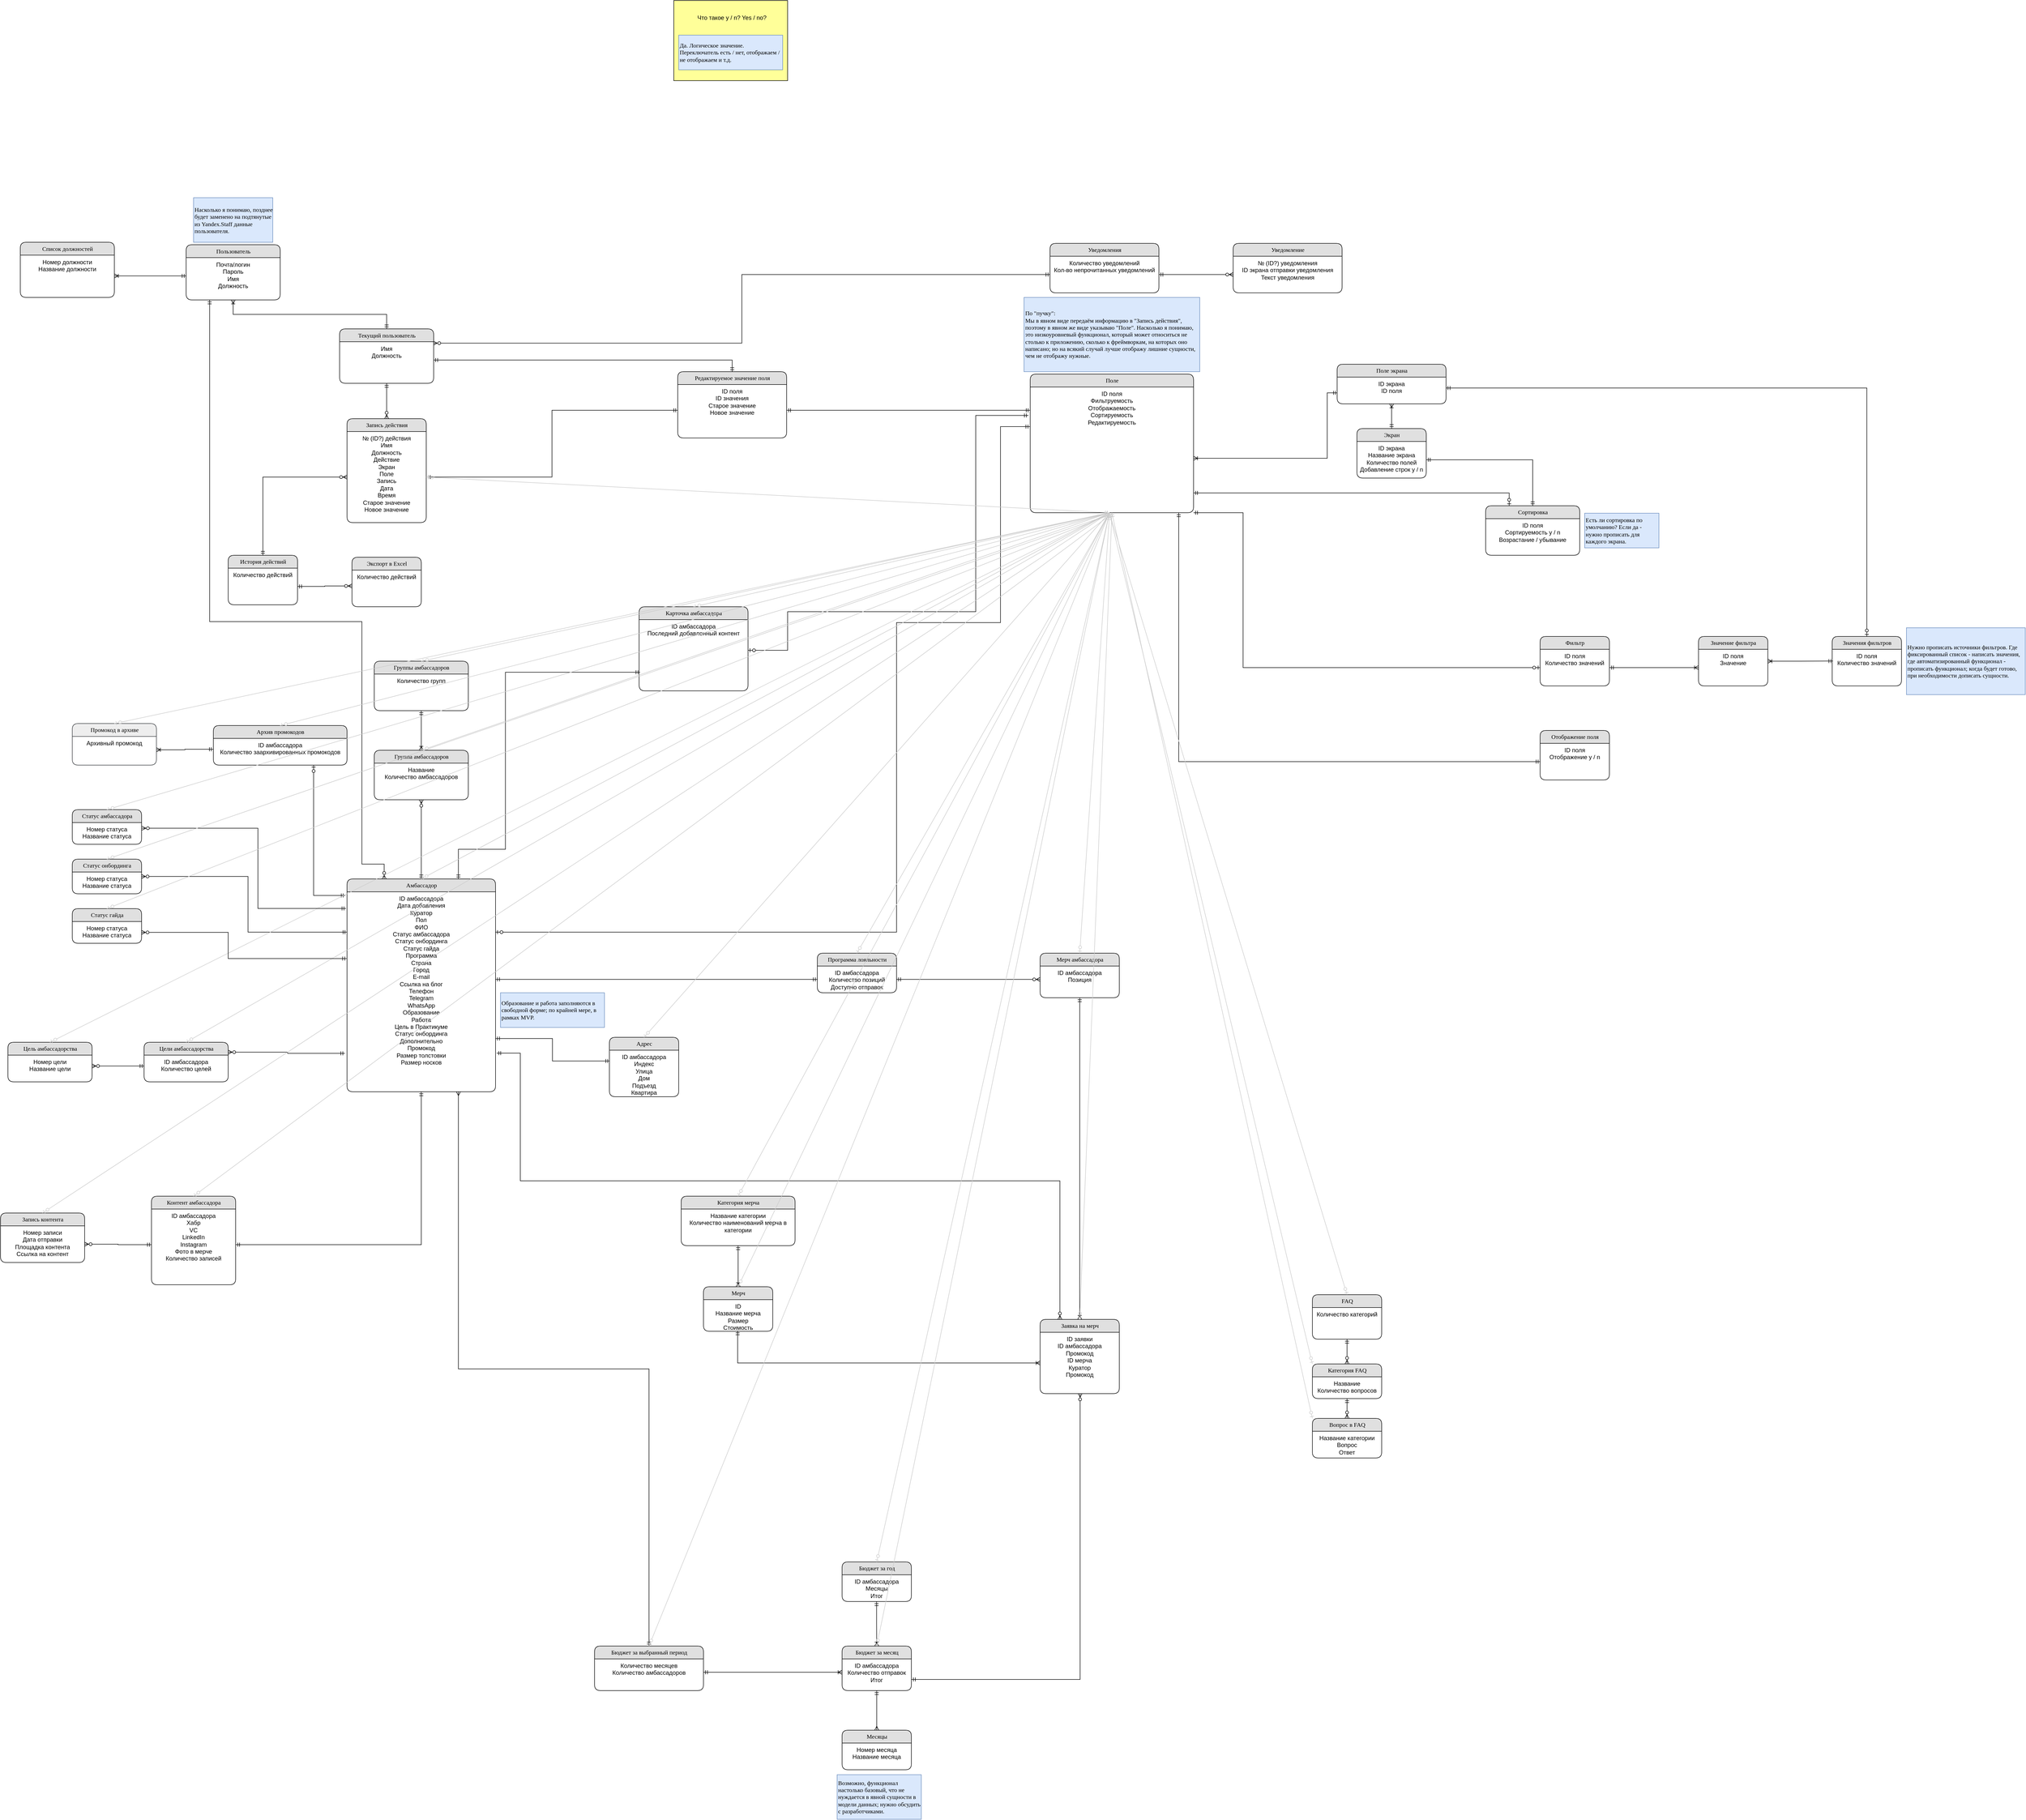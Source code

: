 <mxfile version="24.0.2" type="google">
  <diagram name="Page-1" id="52a04d89-c75d-2922-d76d-85b35f80e030">
    <mxGraphModel grid="1" page="1" gridSize="10" guides="1" tooltips="1" connect="1" arrows="1" fold="1" pageScale="1" pageWidth="1100" pageHeight="850" background="none" math="0" shadow="0">
      <root>
        <mxCell id="0" />
        <mxCell id="1" parent="0" />
        <mxCell id="UYUsmDu_dHbzzVYxeJM6-36" style="edgeStyle=orthogonalEdgeStyle;rounded=0;orthogonalLoop=1;jettySize=auto;html=1;endArrow=ERmandOne;endFill=0;entryX=0;entryY=0.25;entryDx=0;entryDy=0;startArrow=ERzeroToMany;startFill=0;exitX=1;exitY=0.5;exitDx=0;exitDy=0;" edge="1" parent="1" source="7fU51wIvw3RtjEzGsphF-7" target="VMUjOcvSDwS60lh_P3KQ-2">
          <mxGeometry relative="1" as="geometry">
            <Array as="points">
              <mxPoint x="-2030" y="495" />
              <mxPoint x="-2030" y="607" />
            </Array>
            <mxPoint x="-2230" y="505" as="sourcePoint" />
          </mxGeometry>
        </mxCell>
        <mxCell id="IplcSYfX4HuObzcyPs9g-6" style="edgeStyle=orthogonalEdgeStyle;rounded=0;orthogonalLoop=1;jettySize=auto;html=1;exitX=1.008;exitY=0.921;exitDx=0;exitDy=0;entryX=0.25;entryY=0;entryDx=0;entryDy=0;endArrow=ERzeroToMany;endFill=0;exitPerimeter=0;startArrow=ERmandOne;startFill=0;" edge="1" parent="1" source="VMUjOcvSDwS60lh_P3KQ-3" target="IplcSYfX4HuObzcyPs9g-2">
          <mxGeometry relative="1" as="geometry">
            <Array as="points">
              <mxPoint x="-1480" y="852" />
              <mxPoint x="-1480" y="1110" />
              <mxPoint x="-390" y="1110" />
            </Array>
          </mxGeometry>
        </mxCell>
        <mxCell id="VMUjOcvSDwS60lh_P3KQ-2" value="Амбассадор" style="swimlane;html=1;fontStyle=0;childLayout=stackLayout;horizontal=1;startSize=26;fillColor=#e0e0e0;horizontalStack=0;resizeParent=1;resizeLast=0;collapsible=1;marginBottom=0;swimlaneFillColor=#ffffff;align=center;rounded=1;shadow=0;comic=0;labelBackgroundColor=none;strokeWidth=1;fontFamily=Verdana;fontSize=12" vertex="1" parent="1">
          <mxGeometry x="-1830" y="500" width="300" height="430" as="geometry" />
        </mxCell>
        <mxCell id="VMUjOcvSDwS60lh_P3KQ-3" value="&lt;div&gt;ID амбассадора&lt;/div&gt;&lt;div&gt;Дата добавления&lt;/div&gt;&lt;div&gt;Куратор&lt;br&gt;&lt;/div&gt;&lt;div&gt;Пол&lt;/div&gt;ФИО&lt;div&gt;Статус амбассадора&lt;/div&gt;&lt;div&gt;Статус онбординга&lt;/div&gt;&lt;div&gt;Статус гайда&lt;br&gt;&lt;/div&gt;&lt;div&gt;Программа&lt;/div&gt;&lt;div&gt;Страна&lt;/div&gt;&lt;div&gt;Город&lt;/div&gt;&lt;div&gt;E-mail&lt;/div&gt;&lt;div&gt;Ссылка на блог&lt;br&gt;&lt;/div&gt;&lt;div&gt;Телефон&lt;/div&gt;&lt;div&gt;Telegram&lt;/div&gt;&lt;div&gt;WhatsApp&lt;br&gt;&lt;/div&gt;&lt;div&gt;Образование&lt;br&gt;&lt;/div&gt;&lt;div&gt;Работа&lt;/div&gt;&lt;div&gt;Цель в Практикуме&lt;/div&gt;&lt;div&gt;Статус онбординга&lt;br&gt;&lt;/div&gt;&lt;div&gt;Дополнительно&lt;/div&gt;&lt;div&gt;Промокод&lt;/div&gt;&lt;div&gt;Размер толстовки&lt;/div&gt;&lt;div&gt;Размер носков&lt;br&gt;&lt;/div&gt;&lt;div&gt;&lt;br&gt;&lt;/div&gt;&lt;div&gt;&lt;br&gt;&lt;/div&gt;&lt;div&gt;&lt;br&gt;&lt;/div&gt;" style="text;html=1;strokeColor=none;fillColor=none;spacingLeft=4;spacingRight=4;whiteSpace=wrap;overflow=hidden;rotatable=0;points=[[0,0.5],[1,0.5]];portConstraint=eastwest;align=center;" vertex="1" parent="VMUjOcvSDwS60lh_P3KQ-2">
          <mxGeometry y="26" width="300" height="354" as="geometry" />
        </mxCell>
        <mxCell id="UYUsmDu_dHbzzVYxeJM6-32" style="edgeStyle=orthogonalEdgeStyle;rounded=0;orthogonalLoop=1;jettySize=auto;html=1;exitX=0.5;exitY=1;exitDx=0;exitDy=0;entryX=0.5;entryY=0;entryDx=0;entryDy=0;endArrow=ERoneToMany;endFill=0;startArrow=ERmandOne;startFill=0;" edge="1" parent="1" source="UYUsmDu_dHbzzVYxeJM6-30" target="VMUjOcvSDwS60lh_P3KQ-38">
          <mxGeometry relative="1" as="geometry">
            <mxPoint x="-1040" y="1304" as="targetPoint" />
            <mxPoint x="-1040.333" y="1244" as="sourcePoint" />
          </mxGeometry>
        </mxCell>
        <mxCell id="VMUjOcvSDwS60lh_P3KQ-14" value="Бюджет за год" style="swimlane;html=1;fontStyle=0;childLayout=stackLayout;horizontal=1;startSize=26;fillColor=#e0e0e0;horizontalStack=0;resizeParent=1;resizeLast=0;collapsible=1;marginBottom=0;swimlaneFillColor=#ffffff;align=center;rounded=1;shadow=0;comic=0;labelBackgroundColor=none;strokeWidth=1;fontFamily=Verdana;fontSize=12" vertex="1" parent="1">
          <mxGeometry x="-830" y="1880" width="140" height="80" as="geometry" />
        </mxCell>
        <mxCell id="UYUsmDu_dHbzzVYxeJM6-18" style="edgeStyle=orthogonalEdgeStyle;rounded=0;orthogonalLoop=1;jettySize=auto;html=1;exitX=0.5;exitY=1;exitDx=0;exitDy=0;entryX=0.5;entryY=0;entryDx=0;entryDy=0;endArrow=ERzeroToMany;endFill=0;startArrow=ERmandOne;startFill=0;" edge="1" parent="1" source="VMUjOcvSDwS60lh_P3KQ-15" target="UYUsmDu_dHbzzVYxeJM6-14">
          <mxGeometry relative="1" as="geometry" />
        </mxCell>
        <mxCell id="VMUjOcvSDwS60lh_P3KQ-15" value="FAQ" style="swimlane;html=1;fontStyle=0;childLayout=stackLayout;horizontal=1;startSize=26;fillColor=#e0e0e0;horizontalStack=0;resizeParent=1;resizeLast=0;collapsible=1;marginBottom=0;swimlaneFillColor=#ffffff;align=center;rounded=1;shadow=0;comic=0;labelBackgroundColor=none;strokeWidth=1;fontFamily=Verdana;fontSize=12" vertex="1" parent="1">
          <mxGeometry x="120" y="1340" width="140" height="90" as="geometry" />
        </mxCell>
        <mxCell id="VMUjOcvSDwS60lh_P3KQ-16" value="&lt;div&gt;Количество категорий&lt;/div&gt;" style="text;html=1;strokeColor=none;fillColor=none;spacingLeft=4;spacingRight=4;whiteSpace=wrap;overflow=hidden;rotatable=0;points=[[0,0.5],[1,0.5]];portConstraint=eastwest;align=center;" vertex="1" parent="VMUjOcvSDwS60lh_P3KQ-15">
          <mxGeometry y="26" width="140" height="64" as="geometry" />
        </mxCell>
        <mxCell id="VMUjOcvSDwS60lh_P3KQ-28" value="Цели амбассадорства" style="swimlane;html=1;fontStyle=0;childLayout=stackLayout;horizontal=1;startSize=26;fillColor=#e0e0e0;horizontalStack=0;resizeParent=1;resizeLast=0;collapsible=1;marginBottom=0;swimlaneFillColor=#ffffff;align=center;rounded=1;shadow=0;comic=0;labelBackgroundColor=none;strokeWidth=1;fontFamily=Verdana;fontSize=12" vertex="1" parent="1">
          <mxGeometry x="-2240" y="830" width="170" height="80" as="geometry" />
        </mxCell>
        <mxCell id="VMUjOcvSDwS60lh_P3KQ-29" value="&lt;div&gt;ID амбассадора&lt;br&gt;&lt;/div&gt;&lt;div&gt;Количество целей&lt;br&gt;&lt;/div&gt;" style="text;html=1;strokeColor=none;fillColor=none;spacingLeft=4;spacingRight=4;whiteSpace=wrap;overflow=hidden;rotatable=0;points=[[0,0.5],[1,0.5]];portConstraint=eastwest;align=center;" vertex="1" parent="VMUjOcvSDwS60lh_P3KQ-28">
          <mxGeometry y="26" width="170" height="44" as="geometry" />
        </mxCell>
        <mxCell id="VMUjOcvSDwS60lh_P3KQ-30" value="Цель амбассадорства" style="swimlane;html=1;fontStyle=0;childLayout=stackLayout;horizontal=1;startSize=26;fillColor=#e0e0e0;horizontalStack=0;resizeParent=1;resizeLast=0;collapsible=1;marginBottom=0;swimlaneFillColor=#ffffff;align=center;rounded=1;shadow=0;comic=0;labelBackgroundColor=none;strokeWidth=1;fontFamily=Verdana;fontSize=12" vertex="1" parent="1">
          <mxGeometry x="-2515" y="830" width="170" height="80" as="geometry" />
        </mxCell>
        <mxCell id="VMUjOcvSDwS60lh_P3KQ-31" value="&lt;div&gt;Номер цели&lt;/div&gt;&lt;div&gt;Название цели&lt;br&gt;&lt;/div&gt;" style="text;html=1;strokeColor=none;fillColor=none;spacingLeft=4;spacingRight=4;whiteSpace=wrap;overflow=hidden;rotatable=0;points=[[0,0.5],[1,0.5]];portConstraint=eastwest;align=center;" vertex="1" parent="VMUjOcvSDwS60lh_P3KQ-30">
          <mxGeometry y="26" width="170" height="44" as="geometry" />
        </mxCell>
        <mxCell id="VMUjOcvSDwS60lh_P3KQ-38" value="Мерч" style="swimlane;html=1;fontStyle=0;childLayout=stackLayout;horizontal=1;startSize=26;fillColor=#e0e0e0;horizontalStack=0;resizeParent=1;resizeLast=0;collapsible=1;marginBottom=0;swimlaneFillColor=#ffffff;align=center;rounded=1;shadow=0;comic=0;labelBackgroundColor=none;strokeWidth=1;fontFamily=Verdana;fontSize=12" vertex="1" parent="1">
          <mxGeometry x="-1110" y="1324" width="140" height="90" as="geometry" />
        </mxCell>
        <mxCell id="VMUjOcvSDwS60lh_P3KQ-39" value="&lt;div&gt;ID&lt;br&gt;&lt;/div&gt;&lt;div&gt;Название мерча&lt;/div&gt;&lt;div&gt;Размер&lt;/div&gt;&lt;div&gt;Стоимость&lt;br&gt;&lt;/div&gt;" style="text;html=1;strokeColor=none;fillColor=none;spacingLeft=4;spacingRight=4;whiteSpace=wrap;overflow=hidden;rotatable=0;points=[[0,0.5],[1,0.5]];portConstraint=eastwest;align=center;" vertex="1" parent="VMUjOcvSDwS60lh_P3KQ-38">
          <mxGeometry y="26" width="140" height="64" as="geometry" />
        </mxCell>
        <mxCell id="VMUjOcvSDwS60lh_P3KQ-44" value="Адрес" style="swimlane;html=1;fontStyle=0;childLayout=stackLayout;horizontal=1;startSize=26;fillColor=#e0e0e0;horizontalStack=0;resizeParent=1;resizeLast=0;collapsible=1;marginBottom=0;swimlaneFillColor=#ffffff;align=center;rounded=1;shadow=0;comic=0;labelBackgroundColor=none;strokeWidth=1;fontFamily=Verdana;fontSize=12" vertex="1" parent="1">
          <mxGeometry x="-1300" y="820" width="140" height="120" as="geometry" />
        </mxCell>
        <mxCell id="VMUjOcvSDwS60lh_P3KQ-45" value="&lt;div&gt;ID амбассадора&lt;br&gt;&lt;/div&gt;&lt;div&gt;Индекс&lt;/div&gt;&lt;div&gt;Улица&lt;/div&gt;&lt;div&gt;Дом&lt;/div&gt;&lt;div&gt;Подъезд&lt;/div&gt;&lt;div&gt;Квартира&lt;br&gt;&lt;/div&gt;" style="text;html=1;strokeColor=none;fillColor=none;spacingLeft=4;spacingRight=4;whiteSpace=wrap;overflow=hidden;rotatable=0;points=[[0,0.5],[1,0.5]];portConstraint=eastwest;align=center;" vertex="1" parent="VMUjOcvSDwS60lh_P3KQ-44">
          <mxGeometry y="26" width="140" height="94" as="geometry" />
        </mxCell>
        <mxCell id="zsXK8lR7EfYU9Z2bjye3-1" style="edgeStyle=orthogonalEdgeStyle;rounded=0;orthogonalLoop=1;jettySize=auto;html=1;exitX=1;exitY=0.25;exitDx=0;exitDy=0;entryX=-0.015;entryY=0.922;entryDx=0;entryDy=0;entryPerimeter=0;endArrow=ERmandOne;endFill=0;startArrow=ERzeroToMany;startFill=0;" edge="1" parent="1" source="VMUjOcvSDwS60lh_P3KQ-28" target="VMUjOcvSDwS60lh_P3KQ-3">
          <mxGeometry relative="1" as="geometry" />
        </mxCell>
        <mxCell id="zsXK8lR7EfYU9Z2bjye3-4" value="&lt;div&gt;ID амбассадора&lt;/div&gt;&lt;div&gt;Месяцы&lt;br&gt;&lt;/div&gt;&lt;div&gt;Итог&lt;br&gt;&lt;/div&gt;&lt;div&gt;&lt;br&gt;&lt;/div&gt;" style="text;html=1;strokeColor=none;fillColor=none;spacingLeft=4;spacingRight=4;whiteSpace=wrap;overflow=hidden;rotatable=0;points=[[0,0.5],[1,0.5]];portConstraint=eastwest;align=center;" vertex="1" parent="1">
          <mxGeometry x="-830" y="1906" width="140" height="54" as="geometry" />
        </mxCell>
        <mxCell id="3lGfB1US-GhRzELKGmUh-26" style="edgeStyle=orthogonalEdgeStyle;rounded=0;orthogonalLoop=1;jettySize=auto;html=1;exitX=0.5;exitY=0;exitDx=0;exitDy=0;entryX=0.5;entryY=1;entryDx=0;entryDy=0;endArrow=ERoneToMany;endFill=0;startArrow=ERmandOne;startFill=0;" edge="1" parent="1" source="3lGfB1US-GhRzELKGmUh-20" target="zsXK8lR7EfYU9Z2bjye3-5">
          <mxGeometry relative="1" as="geometry" />
        </mxCell>
        <mxCell id="-ABhUfGpzQVBmnCaT6ZF-1" style="edgeStyle=orthogonalEdgeStyle;rounded=0;orthogonalLoop=1;jettySize=auto;html=1;exitX=0.25;exitY=1;exitDx=0;exitDy=0;entryX=0.25;entryY=0;entryDx=0;entryDy=0;startArrow=ERmandOne;startFill=0;endArrow=ERzeroToMany;endFill=0;" edge="1" parent="1" source="zsXK8lR7EfYU9Z2bjye3-5" target="VMUjOcvSDwS60lh_P3KQ-2">
          <mxGeometry relative="1" as="geometry">
            <Array as="points">
              <mxPoint x="-2107" y="-20" />
              <mxPoint x="-1800" y="-20" />
              <mxPoint x="-1800" y="470" />
              <mxPoint x="-1755" y="470" />
            </Array>
          </mxGeometry>
        </mxCell>
        <mxCell id="zsXK8lR7EfYU9Z2bjye3-5" value="Пользователь" style="swimlane;html=1;fontStyle=0;childLayout=stackLayout;horizontal=1;startSize=26;fillColor=#e0e0e0;horizontalStack=0;resizeParent=1;resizeLast=0;collapsible=1;marginBottom=0;swimlaneFillColor=#ffffff;align=center;rounded=1;shadow=0;comic=0;labelBackgroundColor=none;strokeWidth=1;fontFamily=Verdana;fontSize=12" vertex="1" parent="1">
          <mxGeometry x="-2155" y="-781.5" width="190" height="111.5" as="geometry" />
        </mxCell>
        <mxCell id="zsXK8lR7EfYU9Z2bjye3-6" value="&lt;div&gt;Почта/логин&lt;/div&gt;&lt;div&gt;Пароль&lt;br&gt;&lt;/div&gt;&lt;div&gt;Имя&lt;/div&gt;&lt;div&gt;Должность&lt;br&gt;&lt;/div&gt;" style="text;html=1;strokeColor=none;fillColor=none;spacingLeft=4;spacingRight=4;whiteSpace=wrap;overflow=hidden;rotatable=0;points=[[0,0.5],[1,0.5]];portConstraint=eastwest;align=center;" vertex="1" parent="zsXK8lR7EfYU9Z2bjye3-5">
          <mxGeometry y="26" width="190" height="74" as="geometry" />
        </mxCell>
        <mxCell id="zsXK8lR7EfYU9Z2bjye3-8" value="Бюджет за месяц" style="swimlane;html=1;fontStyle=0;childLayout=stackLayout;horizontal=1;startSize=26;fillColor=#e0e0e0;horizontalStack=0;resizeParent=1;resizeLast=0;collapsible=1;marginBottom=0;swimlaneFillColor=#ffffff;align=center;rounded=1;shadow=0;comic=0;labelBackgroundColor=none;strokeWidth=1;fontFamily=Verdana;fontSize=12" vertex="1" parent="1">
          <mxGeometry x="-830" y="2050" width="140" height="90" as="geometry" />
        </mxCell>
        <mxCell id="zsXK8lR7EfYU9Z2bjye3-9" value="&lt;div&gt;ID амбассадора&lt;/div&gt;&lt;div&gt;Количество отправок&lt;/div&gt;&lt;div&gt;Итог&lt;br&gt;&lt;/div&gt;&lt;div&gt;&lt;br&gt;&lt;/div&gt;" style="text;html=1;strokeColor=none;fillColor=none;spacingLeft=4;spacingRight=4;whiteSpace=wrap;overflow=hidden;rotatable=0;points=[[0,0.5],[1,0.5]];portConstraint=eastwest;align=center;" vertex="1" parent="1">
          <mxGeometry x="-830" y="2076" width="140" height="54" as="geometry" />
        </mxCell>
        <mxCell id="zsXK8lR7EfYU9Z2bjye3-15" style="edgeStyle=orthogonalEdgeStyle;rounded=0;orthogonalLoop=1;jettySize=auto;html=1;exitX=1;exitY=0.5;exitDx=0;exitDy=0;entryX=0;entryY=0.5;entryDx=0;entryDy=0;endArrow=ERmandOne;endFill=0;startArrow=ERzeroToMany;startFill=0;" edge="1" parent="1" source="VMUjOcvSDwS60lh_P3KQ-31" target="VMUjOcvSDwS60lh_P3KQ-29">
          <mxGeometry relative="1" as="geometry" />
        </mxCell>
        <mxCell id="zsXK8lR7EfYU9Z2bjye3-24" style="edgeStyle=orthogonalEdgeStyle;rounded=0;orthogonalLoop=1;jettySize=auto;html=1;exitX=1;exitY=0.75;exitDx=0;exitDy=0;entryX=0.005;entryY=0.233;entryDx=0;entryDy=0;entryPerimeter=0;endArrow=ERmandOne;endFill=0;startArrow=ERmandOne;startFill=0;" edge="1" parent="1" source="VMUjOcvSDwS60lh_P3KQ-2" target="VMUjOcvSDwS60lh_P3KQ-45">
          <mxGeometry relative="1" as="geometry" />
        </mxCell>
        <mxCell id="UYUsmDu_dHbzzVYxeJM6-6" value="Отображение поля" style="swimlane;html=1;fontStyle=0;childLayout=stackLayout;horizontal=1;startSize=26;fillColor=#e0e0e0;horizontalStack=0;resizeParent=1;resizeLast=0;collapsible=1;marginBottom=0;swimlaneFillColor=#ffffff;align=center;rounded=1;shadow=0;comic=0;labelBackgroundColor=none;strokeWidth=1;fontFamily=Verdana;fontSize=12" vertex="1" parent="1">
          <mxGeometry x="580" y="200" width="140" height="100" as="geometry" />
        </mxCell>
        <mxCell id="UYUsmDu_dHbzzVYxeJM6-7" value="&lt;div&gt;ID поля&lt;br&gt;&lt;/div&gt;&lt;div&gt;Отображение y / n&lt;br&gt;&lt;/div&gt;" style="text;html=1;strokeColor=none;fillColor=none;spacingLeft=4;spacingRight=4;whiteSpace=wrap;overflow=hidden;rotatable=0;points=[[0,0.5],[1,0.5]];portConstraint=eastwest;align=center;" vertex="1" parent="UYUsmDu_dHbzzVYxeJM6-6">
          <mxGeometry y="26" width="140" height="74" as="geometry" />
        </mxCell>
        <mxCell id="UYUsmDu_dHbzzVYxeJM6-14" value="Категория FAQ" style="swimlane;html=1;fontStyle=0;childLayout=stackLayout;horizontal=1;startSize=26;fillColor=#e0e0e0;horizontalStack=0;resizeParent=1;resizeLast=0;collapsible=1;marginBottom=0;swimlaneFillColor=#ffffff;align=center;rounded=1;shadow=0;comic=0;labelBackgroundColor=none;strokeWidth=1;fontFamily=Verdana;fontSize=12" vertex="1" parent="1">
          <mxGeometry x="120" y="1480" width="140" height="70" as="geometry" />
        </mxCell>
        <mxCell id="UYUsmDu_dHbzzVYxeJM6-15" value="&lt;div&gt;Название&lt;/div&gt;&lt;div&gt;Количество вопросов&lt;br&gt;&lt;/div&gt;" style="text;html=1;strokeColor=none;fillColor=none;spacingLeft=4;spacingRight=4;whiteSpace=wrap;overflow=hidden;rotatable=0;points=[[0,0.5],[1,0.5]];portConstraint=eastwest;align=center;" vertex="1" parent="UYUsmDu_dHbzzVYxeJM6-14">
          <mxGeometry y="26" width="140" height="44" as="geometry" />
        </mxCell>
        <mxCell id="UYUsmDu_dHbzzVYxeJM6-16" value="Вопрос в FAQ" style="swimlane;html=1;fontStyle=0;childLayout=stackLayout;horizontal=1;startSize=26;fillColor=#e0e0e0;horizontalStack=0;resizeParent=1;resizeLast=0;collapsible=1;marginBottom=0;swimlaneFillColor=#ffffff;align=center;rounded=1;shadow=0;comic=0;labelBackgroundColor=none;strokeWidth=1;fontFamily=Verdana;fontSize=12" vertex="1" parent="1">
          <mxGeometry x="120" y="1590" width="140" height="80" as="geometry" />
        </mxCell>
        <mxCell id="UYUsmDu_dHbzzVYxeJM6-17" value="&lt;div&gt;Название категории&lt;br&gt;&lt;/div&gt;&lt;div&gt;Вопрос&lt;/div&gt;&lt;div&gt;Ответ&lt;br&gt;&lt;/div&gt;" style="text;html=1;strokeColor=none;fillColor=none;spacingLeft=4;spacingRight=4;whiteSpace=wrap;overflow=hidden;rotatable=0;points=[[0,0.5],[1,0.5]];portConstraint=eastwest;align=center;" vertex="1" parent="UYUsmDu_dHbzzVYxeJM6-16">
          <mxGeometry y="26" width="140" height="54" as="geometry" />
        </mxCell>
        <mxCell id="UYUsmDu_dHbzzVYxeJM6-25" style="edgeStyle=orthogonalEdgeStyle;rounded=0;orthogonalLoop=1;jettySize=auto;html=1;exitX=1;exitY=0.75;exitDx=0;exitDy=0;entryX=0.505;entryY=0.996;entryDx=0;entryDy=0;endArrow=ERzeroToMany;endFill=0;startArrow=ERmandOne;startFill=0;entryPerimeter=0;" edge="1" parent="1" source="zsXK8lR7EfYU9Z2bjye3-8" target="IplcSYfX4HuObzcyPs9g-3">
          <mxGeometry relative="1" as="geometry">
            <mxPoint x="-1070" y="1637" as="targetPoint" />
            <mxPoint x="-1030" y="1587" as="sourcePoint" />
          </mxGeometry>
        </mxCell>
        <mxCell id="UYUsmDu_dHbzzVYxeJM6-24" style="edgeStyle=orthogonalEdgeStyle;rounded=0;orthogonalLoop=1;jettySize=auto;html=1;exitX=0.498;exitY=1.006;exitDx=0;exitDy=0;entryX=0.5;entryY=0;entryDx=0;entryDy=0;endArrow=ERoneToMany;endFill=0;startArrow=ERmandOne;startFill=0;exitPerimeter=0;" edge="1" parent="1" source="zsXK8lR7EfYU9Z2bjye3-4" target="zsXK8lR7EfYU9Z2bjye3-8">
          <mxGeometry relative="1" as="geometry" />
        </mxCell>
        <mxCell id="UYUsmDu_dHbzzVYxeJM6-30" value="Категория мерча" style="swimlane;html=1;fontStyle=0;childLayout=stackLayout;horizontal=1;startSize=26;fillColor=#e0e0e0;horizontalStack=0;resizeParent=1;resizeLast=0;collapsible=1;marginBottom=0;swimlaneFillColor=#ffffff;align=center;rounded=1;shadow=0;comic=0;labelBackgroundColor=none;strokeWidth=1;fontFamily=Verdana;fontSize=12" vertex="1" parent="1">
          <mxGeometry x="-1155" y="1141" width="230" height="100" as="geometry" />
        </mxCell>
        <mxCell id="UYUsmDu_dHbzzVYxeJM6-31" value="&lt;div&gt;Название категории&lt;/div&gt;&lt;div&gt;Количество наименований мерча в категории&lt;br&gt;&lt;/div&gt;" style="text;html=1;strokeColor=none;fillColor=none;spacingLeft=4;spacingRight=4;whiteSpace=wrap;overflow=hidden;rotatable=0;points=[[0,0.5],[1,0.5]];portConstraint=eastwest;align=center;" vertex="1" parent="UYUsmDu_dHbzzVYxeJM6-30">
          <mxGeometry y="26" width="230" height="64" as="geometry" />
        </mxCell>
        <mxCell id="UYUsmDu_dHbzzVYxeJM6-34" value="Статус амбассадора" style="swimlane;html=1;fontStyle=0;childLayout=stackLayout;horizontal=1;startSize=26;fillColor=#e0e0e0;horizontalStack=0;resizeParent=1;resizeLast=0;collapsible=1;marginBottom=0;swimlaneFillColor=#ffffff;align=center;rounded=1;shadow=0;comic=0;labelBackgroundColor=none;strokeWidth=1;fontFamily=Verdana;fontSize=12" vertex="1" parent="1">
          <mxGeometry x="-2385" y="360" width="140" height="70" as="geometry" />
        </mxCell>
        <mxCell id="UYUsmDu_dHbzzVYxeJM6-35" value="&lt;div&gt;Номер статуса&lt;/div&gt;&lt;div&gt;Название статуса&lt;br&gt;&lt;/div&gt;" style="text;html=1;strokeColor=none;fillColor=none;spacingLeft=4;spacingRight=4;whiteSpace=wrap;overflow=hidden;rotatable=0;points=[[0,0.5],[1,0.5]];portConstraint=eastwest;align=center;" vertex="1" parent="UYUsmDu_dHbzzVYxeJM6-34">
          <mxGeometry y="26" width="140" height="44" as="geometry" />
        </mxCell>
        <mxCell id="UYUsmDu_dHbzzVYxeJM6-40" value="Программа лояльности" style="swimlane;html=1;fontStyle=0;childLayout=stackLayout;horizontal=1;startSize=26;fillColor=#e0e0e0;horizontalStack=0;resizeParent=1;resizeLast=0;collapsible=1;marginBottom=0;swimlaneFillColor=#ffffff;align=center;rounded=1;shadow=0;comic=0;labelBackgroundColor=none;strokeWidth=1;fontFamily=Verdana;fontSize=12" vertex="1" parent="1">
          <mxGeometry x="-880" y="650" width="160" height="80" as="geometry" />
        </mxCell>
        <mxCell id="UYUsmDu_dHbzzVYxeJM6-41" value="&lt;div&gt;ID амбассадора&lt;/div&gt;&lt;div&gt;Количество позиций&lt;/div&gt;&lt;div&gt;Доступно отправок&lt;br&gt;&lt;/div&gt;" style="text;html=1;strokeColor=none;fillColor=none;spacingLeft=4;spacingRight=4;whiteSpace=wrap;overflow=hidden;rotatable=0;points=[[0,0.5],[1,0.5]];portConstraint=eastwest;align=center;" vertex="1" parent="UYUsmDu_dHbzzVYxeJM6-40">
          <mxGeometry y="26" width="160" height="54" as="geometry" />
        </mxCell>
        <mxCell id="UYUsmDu_dHbzzVYxeJM6-46" style="edgeStyle=orthogonalEdgeStyle;rounded=0;orthogonalLoop=1;jettySize=auto;html=1;exitX=0.5;exitY=1;exitDx=0;exitDy=0;entryX=0.5;entryY=0;entryDx=0;entryDy=0;endArrow=ERoneToMany;endFill=0;startArrow=ERmandOne;startFill=0;" edge="1" parent="1" source="UYUsmDu_dHbzzVYxeJM6-42" target="IplcSYfX4HuObzcyPs9g-2">
          <mxGeometry relative="1" as="geometry" />
        </mxCell>
        <mxCell id="UYUsmDu_dHbzzVYxeJM6-42" value="Мерч амбассадора" style="swimlane;html=1;fontStyle=0;childLayout=stackLayout;horizontal=1;startSize=26;fillColor=#e0e0e0;horizontalStack=0;resizeParent=1;resizeLast=0;collapsible=1;marginBottom=0;swimlaneFillColor=#ffffff;align=center;rounded=1;shadow=0;comic=0;labelBackgroundColor=none;strokeWidth=1;fontFamily=Verdana;fontSize=12" vertex="1" parent="1">
          <mxGeometry x="-430" y="650" width="160" height="90" as="geometry" />
        </mxCell>
        <mxCell id="UYUsmDu_dHbzzVYxeJM6-43" value="&lt;div&gt;ID амбассадора&lt;/div&gt;&lt;div&gt;Позиция&lt;/div&gt;" style="text;html=1;strokeColor=none;fillColor=none;spacingLeft=4;spacingRight=4;whiteSpace=wrap;overflow=hidden;rotatable=0;points=[[0,0.5],[1,0.5]];portConstraint=eastwest;align=center;" vertex="1" parent="UYUsmDu_dHbzzVYxeJM6-42">
          <mxGeometry y="26" width="160" height="54" as="geometry" />
        </mxCell>
        <mxCell id="UYUsmDu_dHbzzVYxeJM6-45" style="edgeStyle=orthogonalEdgeStyle;rounded=0;orthogonalLoop=1;jettySize=auto;html=1;exitX=0;exitY=0.5;exitDx=0;exitDy=0;entryX=1;entryY=0.5;entryDx=0;entryDy=0;endArrow=ERmandOne;endFill=0;startArrow=ERmandOne;startFill=0;" edge="1" parent="1" source="UYUsmDu_dHbzzVYxeJM6-41" target="VMUjOcvSDwS60lh_P3KQ-3">
          <mxGeometry relative="1" as="geometry" />
        </mxCell>
        <mxCell id="IplcSYfX4HuObzcyPs9g-8" style="edgeStyle=orthogonalEdgeStyle;rounded=0;orthogonalLoop=1;jettySize=auto;html=1;exitX=0.5;exitY=0;exitDx=0;exitDy=0;entryX=0.5;entryY=1;entryDx=0;entryDy=0;endArrow=ERzeroToMany;endFill=0;startArrow=ERmandOne;startFill=0;" edge="1" parent="1" source="VMUjOcvSDwS60lh_P3KQ-2" target="UYUsmDu_dHbzzVYxeJM6-47">
          <mxGeometry relative="1" as="geometry" />
        </mxCell>
        <mxCell id="UYUsmDu_dHbzzVYxeJM6-47" value="Группа амбассадоров" style="swimlane;html=1;fontStyle=0;childLayout=stackLayout;horizontal=1;startSize=26;fillColor=#e0e0e0;horizontalStack=0;resizeParent=1;resizeLast=0;collapsible=1;marginBottom=0;swimlaneFillColor=#ffffff;align=center;rounded=1;shadow=0;comic=0;labelBackgroundColor=none;strokeWidth=1;fontFamily=Verdana;fontSize=12" vertex="1" parent="1">
          <mxGeometry x="-1775" y="240" width="190" height="100" as="geometry" />
        </mxCell>
        <mxCell id="UYUsmDu_dHbzzVYxeJM6-48" value="&lt;div&gt;Название&lt;/div&gt;&lt;div&gt;Количество амбассадоров&lt;br&gt;&lt;/div&gt;" style="text;html=1;strokeColor=none;fillColor=none;spacingLeft=4;spacingRight=4;whiteSpace=wrap;overflow=hidden;rotatable=0;points=[[0,0.5],[1,0.5]];portConstraint=eastwest;align=center;" vertex="1" parent="UYUsmDu_dHbzzVYxeJM6-47">
          <mxGeometry y="26" width="190" height="64" as="geometry" />
        </mxCell>
        <mxCell id="UYUsmDu_dHbzzVYxeJM6-49" value="Запись действия" style="swimlane;html=1;fontStyle=0;childLayout=stackLayout;horizontal=1;startSize=26;fillColor=#e0e0e0;horizontalStack=0;resizeParent=1;resizeLast=0;collapsible=1;marginBottom=0;swimlaneFillColor=#ffffff;align=center;rounded=1;shadow=0;comic=0;labelBackgroundColor=none;strokeWidth=1;fontFamily=Verdana;fontSize=12" vertex="1" parent="1">
          <mxGeometry x="-1830" y="-430" width="160" height="210" as="geometry" />
        </mxCell>
        <mxCell id="UYUsmDu_dHbzzVYxeJM6-50" value="&lt;div&gt;№ (ID?) действия&lt;br&gt;&lt;/div&gt;&lt;div&gt;Имя&lt;/div&gt;&lt;div&gt;Должность&lt;br&gt;&lt;/div&gt;&lt;div&gt;Действие&lt;br&gt;&lt;/div&gt;&lt;div&gt;Экран&lt;/div&gt;&lt;div&gt;Поле&lt;/div&gt;&lt;div&gt;Запись&lt;/div&gt;&lt;div&gt;&lt;div&gt;Дата&lt;/div&gt;Время&lt;/div&gt;&lt;div&gt;Старое значение&lt;/div&gt;&lt;div&gt;Новое значение&lt;br&gt;&lt;/div&gt;" style="text;html=1;strokeColor=none;fillColor=none;spacingLeft=4;spacingRight=4;whiteSpace=wrap;overflow=hidden;rotatable=0;points=[[0,0.5],[1,0.5]];portConstraint=eastwest;align=center;" vertex="1" parent="UYUsmDu_dHbzzVYxeJM6-49">
          <mxGeometry y="26" width="160" height="184" as="geometry" />
        </mxCell>
        <mxCell id="UYUsmDu_dHbzzVYxeJM6-51" value="История действий" style="swimlane;html=1;fontStyle=0;childLayout=stackLayout;horizontal=1;startSize=26;fillColor=#e0e0e0;horizontalStack=0;resizeParent=1;resizeLast=0;collapsible=1;marginBottom=0;swimlaneFillColor=#ffffff;align=center;rounded=1;shadow=0;comic=0;labelBackgroundColor=none;strokeWidth=1;fontFamily=Verdana;fontSize=12" vertex="1" parent="1">
          <mxGeometry x="-2070" y="-154" width="140" height="100" as="geometry" />
        </mxCell>
        <mxCell id="UYUsmDu_dHbzzVYxeJM6-52" value="&lt;div&gt;Количество действий&lt;/div&gt;" style="text;html=1;strokeColor=none;fillColor=none;spacingLeft=4;spacingRight=4;whiteSpace=wrap;overflow=hidden;rotatable=0;points=[[0,0.5],[1,0.5]];portConstraint=eastwest;align=center;" vertex="1" parent="UYUsmDu_dHbzzVYxeJM6-51">
          <mxGeometry y="26" width="140" height="74" as="geometry" />
        </mxCell>
        <mxCell id="UYUsmDu_dHbzzVYxeJM6-54" style="edgeStyle=orthogonalEdgeStyle;rounded=0;orthogonalLoop=1;jettySize=auto;html=1;exitX=0.5;exitY=0;exitDx=0;exitDy=0;entryX=0;entryY=0.5;entryDx=0;entryDy=0;endArrow=ERzeroToMany;endFill=0;startArrow=ERmandOne;startFill=0;" edge="1" parent="1" source="UYUsmDu_dHbzzVYxeJM6-51" target="UYUsmDu_dHbzzVYxeJM6-50">
          <mxGeometry relative="1" as="geometry">
            <Array as="points">
              <mxPoint x="-2000" y="-312" />
            </Array>
          </mxGeometry>
        </mxCell>
        <mxCell id="UYUsmDu_dHbzzVYxeJM6-61" style="edgeStyle=orthogonalEdgeStyle;rounded=0;orthogonalLoop=1;jettySize=auto;html=1;exitX=1;exitY=0.25;exitDx=0;exitDy=0;entryX=-0.002;entryY=0.851;entryDx=0;entryDy=0;endArrow=ERmandOne;endFill=0;entryPerimeter=0;startArrow=ERzeroToOne;startFill=0;" edge="1" parent="1" source="VMUjOcvSDwS60lh_P3KQ-2" target="IplcSYfX4HuObzcyPs9g-14">
          <mxGeometry relative="1" as="geometry">
            <mxPoint x="-792.24" y="136.22" as="targetPoint" />
            <Array as="points">
              <mxPoint x="-720" y="607" />
              <mxPoint x="-720" y="-18" />
              <mxPoint x="-510" y="-18" />
              <mxPoint x="-510" y="-414" />
            </Array>
          </mxGeometry>
        </mxCell>
        <mxCell id="UYUsmDu_dHbzzVYxeJM6-65" style="edgeStyle=orthogonalEdgeStyle;rounded=0;orthogonalLoop=1;jettySize=auto;html=1;exitX=1;exitY=0.5;exitDx=0;exitDy=0;entryX=0;entryY=0.5;entryDx=0;entryDy=0;endArrow=ERoneToMany;endFill=0;startArrow=ERmandOne;startFill=0;" edge="1" parent="1" source="UYUsmDu_dHbzzVYxeJM6-67" target="zsXK8lR7EfYU9Z2bjye3-9">
          <mxGeometry relative="1" as="geometry">
            <mxPoint x="-1000" y="2031" as="sourcePoint" />
            <Array as="points">
              <mxPoint x="-960" y="2103" />
              <mxPoint x="-960" y="2103" />
            </Array>
          </mxGeometry>
        </mxCell>
        <mxCell id="7fU51wIvw3RtjEzGsphF-1" style="edgeStyle=orthogonalEdgeStyle;rounded=0;orthogonalLoop=1;jettySize=auto;html=1;exitX=0.5;exitY=0;exitDx=0;exitDy=0;entryX=0.75;entryY=1;entryDx=0;entryDy=0;endArrow=ERmany;endFill=0;startArrow=ERmandOne;startFill=0;" edge="1" parent="1" source="UYUsmDu_dHbzzVYxeJM6-66" target="VMUjOcvSDwS60lh_P3KQ-2">
          <mxGeometry relative="1" as="geometry" />
        </mxCell>
        <mxCell id="UYUsmDu_dHbzzVYxeJM6-66" value="Бюджет за выбранный период" style="swimlane;html=1;fontStyle=0;childLayout=stackLayout;horizontal=1;startSize=26;fillColor=#e0e0e0;horizontalStack=0;resizeParent=1;resizeLast=0;collapsible=1;marginBottom=0;swimlaneFillColor=#ffffff;align=center;rounded=1;shadow=0;comic=0;labelBackgroundColor=none;strokeWidth=1;fontFamily=Verdana;fontSize=12" vertex="1" parent="1">
          <mxGeometry x="-1330" y="2050" width="220" height="90" as="geometry" />
        </mxCell>
        <mxCell id="UYUsmDu_dHbzzVYxeJM6-67" value="&lt;div&gt;Количество месяцев&lt;/div&gt;&lt;div&gt;Количество амбассадоров&lt;br&gt;&lt;/div&gt;" style="text;html=1;strokeColor=none;fillColor=none;spacingLeft=4;spacingRight=4;whiteSpace=wrap;overflow=hidden;rotatable=0;points=[[0,0.5],[1,0.5]];portConstraint=eastwest;align=center;" vertex="1" parent="UYUsmDu_dHbzzVYxeJM6-66">
          <mxGeometry y="26" width="220" height="54" as="geometry" />
        </mxCell>
        <mxCell id="UYUsmDu_dHbzzVYxeJM6-68" value="Архив промокодов" style="swimlane;html=1;fontStyle=0;childLayout=stackLayout;horizontal=1;startSize=26;fillColor=#e0e0e0;horizontalStack=0;resizeParent=1;resizeLast=0;collapsible=1;marginBottom=0;swimlaneFillColor=#ffffff;align=center;rounded=1;shadow=0;comic=0;labelBackgroundColor=none;strokeWidth=1;fontFamily=Verdana;fontSize=12" vertex="1" parent="1">
          <mxGeometry x="-2100" y="190" width="270" height="80" as="geometry" />
        </mxCell>
        <mxCell id="UYUsmDu_dHbzzVYxeJM6-69" value="&lt;div&gt;ID амбассадора&lt;br&gt;&lt;/div&gt;&lt;div&gt;Количество заархивированных промокодов&lt;/div&gt;" style="text;html=1;strokeColor=none;fillColor=none;spacingLeft=4;spacingRight=4;whiteSpace=wrap;overflow=hidden;rotatable=0;points=[[0,0.5],[1,0.5]];portConstraint=eastwest;align=center;" vertex="1" parent="UYUsmDu_dHbzzVYxeJM6-68">
          <mxGeometry y="26" width="270" height="44" as="geometry" />
        </mxCell>
        <mxCell id="UYUsmDu_dHbzzVYxeJM6-71" value="Промокод в архиве" style="swimlane;html=1;fontStyle=0;childLayout=stackLayout;horizontal=1;startSize=26;fillColor=#eeeeee;horizontalStack=0;resizeParent=1;resizeLast=0;collapsible=1;marginBottom=0;swimlaneFillColor=#ffffff;align=center;rounded=1;shadow=0;comic=0;labelBackgroundColor=none;strokeWidth=1;fontFamily=Verdana;fontSize=12;strokeColor=#36393d;" vertex="1" parent="1">
          <mxGeometry x="-2385" y="186" width="170" height="84" as="geometry" />
        </mxCell>
        <mxCell id="UYUsmDu_dHbzzVYxeJM6-72" value="&lt;div&gt;Архивный промокод&lt;/div&gt;" style="text;html=1;strokeColor=none;fillColor=none;spacingLeft=4;spacingRight=4;whiteSpace=wrap;overflow=hidden;rotatable=0;points=[[0,0.5],[1,0.5]];portConstraint=eastwest;align=center;" vertex="1" parent="UYUsmDu_dHbzzVYxeJM6-71">
          <mxGeometry y="26" width="170" height="54" as="geometry" />
        </mxCell>
        <mxCell id="UYUsmDu_dHbzzVYxeJM6-73" style="edgeStyle=orthogonalEdgeStyle;rounded=0;orthogonalLoop=1;jettySize=auto;html=1;exitX=1;exitY=0.5;exitDx=0;exitDy=0;entryX=0;entryY=0.5;entryDx=0;entryDy=0;endArrow=ERmandOne;endFill=0;startArrow=ERoneToMany;startFill=0;" edge="1" parent="1" source="UYUsmDu_dHbzzVYxeJM6-72" target="UYUsmDu_dHbzzVYxeJM6-69">
          <mxGeometry relative="1" as="geometry" />
        </mxCell>
        <mxCell id="DFJAMcFfW6QJdKYnnio8-7" value="" style="group" connectable="0" vertex="1" parent="1">
          <mxGeometry x="-1170" y="-1275" width="230" height="162" as="geometry" />
        </mxCell>
        <mxCell id="DFJAMcFfW6QJdKYnnio8-8" value="" style="rounded=0;whiteSpace=wrap;html=1;fillColor=#FFFF99;" vertex="1" parent="DFJAMcFfW6QJdKYnnio8-7">
          <mxGeometry width="230" height="162" as="geometry" />
        </mxCell>
        <mxCell id="DFJAMcFfW6QJdKYnnio8-9" value="Что такое y / n? Yes / no?" style="text;html=1;align=center;verticalAlign=middle;whiteSpace=wrap;rounded=0;" vertex="1" parent="DFJAMcFfW6QJdKYnnio8-7">
          <mxGeometry x="25" y="20" width="185" height="30" as="geometry" />
        </mxCell>
        <mxCell id="IplcSYfX4HuObzcyPs9g-46" value="Да. Логическое значение. Переключатель есть / нет, отображаем / не отображаем и т.д." style="whiteSpace=wrap;html=1;rounded=0;shadow=0;comic=0;labelBackgroundColor=none;strokeWidth=1;fontFamily=Verdana;fontSize=12;align=left;fillColor=#dae8fc;strokeColor=#6c8ebf;" vertex="1" parent="DFJAMcFfW6QJdKYnnio8-7">
          <mxGeometry x="10" y="70" width="210" height="70" as="geometry" />
        </mxCell>
        <mxCell id="IplcSYfX4HuObzcyPs9g-2" value="Заявка на мерч" style="swimlane;html=1;fontStyle=0;childLayout=stackLayout;horizontal=1;startSize=26;fillColor=#e0e0e0;horizontalStack=0;resizeParent=1;resizeLast=0;collapsible=1;marginBottom=0;swimlaneFillColor=#ffffff;align=center;rounded=1;shadow=0;comic=0;labelBackgroundColor=none;strokeWidth=1;fontFamily=Verdana;fontSize=12" vertex="1" parent="1">
          <mxGeometry x="-430" y="1390" width="160" height="150" as="geometry" />
        </mxCell>
        <mxCell id="IplcSYfX4HuObzcyPs9g-3" value="&lt;div&gt;ID заявки&lt;/div&gt;&lt;div&gt;ID амбассадора&lt;br&gt;&lt;/div&gt;&lt;div&gt;Промокод&lt;br&gt;&lt;/div&gt;&lt;div&gt;ID мерча&lt;br&gt;&lt;/div&gt;&lt;div&gt;Куратор&lt;/div&gt;&lt;div&gt;Промокод&lt;br&gt;&lt;/div&gt;" style="text;html=1;strokeColor=none;fillColor=none;spacingLeft=4;spacingRight=4;whiteSpace=wrap;overflow=hidden;rotatable=0;points=[[0,0.5],[1,0.5]];portConstraint=eastwest;align=center;" vertex="1" parent="IplcSYfX4HuObzcyPs9g-2">
          <mxGeometry y="26" width="160" height="124" as="geometry" />
        </mxCell>
        <mxCell id="IplcSYfX4HuObzcyPs9g-4" value="&lt;div&gt;Насколько я понимаю, позднее будет заменено на подтянутые из Yandex.Staff данные пользователя.&lt;/div&gt;" style="whiteSpace=wrap;html=1;rounded=0;shadow=0;comic=0;labelBackgroundColor=none;strokeWidth=1;fontFamily=Verdana;fontSize=12;align=left;fillColor=#dae8fc;strokeColor=#6c8ebf;" vertex="1" parent="1">
          <mxGeometry x="-2140" y="-876.5" width="160" height="90" as="geometry" />
        </mxCell>
        <mxCell id="5dhCrZoXmzc4fCAWo41t-8" style="edgeStyle=orthogonalEdgeStyle;rounded=0;orthogonalLoop=1;jettySize=auto;html=1;exitX=0.996;exitY=0.039;exitDx=0;exitDy=0;entryX=0;entryY=0.5;entryDx=0;entryDy=0;endArrow=ERmandOne;endFill=0;startArrow=ERzeroToMany;startFill=0;exitPerimeter=0;" edge="1" parent="1" source="3lGfB1US-GhRzELKGmUh-21" target="5edPbr96-ocEd_aqYq2R-11">
          <mxGeometry relative="1" as="geometry">
            <mxPoint y="-449.5" as="targetPoint" />
          </mxGeometry>
        </mxCell>
        <mxCell id="IplcSYfX4HuObzcyPs9g-11" value="Экран" style="swimlane;html=1;fontStyle=0;childLayout=stackLayout;horizontal=1;startSize=26;fillColor=#e0e0e0;horizontalStack=0;resizeParent=1;resizeLast=0;collapsible=1;marginBottom=0;swimlaneFillColor=#ffffff;align=center;rounded=1;shadow=0;comic=0;labelBackgroundColor=none;strokeWidth=1;fontFamily=Verdana;fontSize=12" vertex="1" parent="1">
          <mxGeometry x="210" y="-410" width="140" height="100" as="geometry" />
        </mxCell>
        <mxCell id="IplcSYfX4HuObzcyPs9g-12" value="&lt;div&gt;ID экрана&lt;/div&gt;&lt;div&gt;Название экрана&lt;br&gt;&lt;/div&gt;&lt;div&gt;Количество полей&lt;/div&gt;&lt;div&gt;Добавление строк y / n&lt;br&gt;&lt;/div&gt;" style="text;html=1;strokeColor=none;fillColor=none;spacingLeft=4;spacingRight=4;whiteSpace=wrap;overflow=hidden;rotatable=0;points=[[0,0.5],[1,0.5]];portConstraint=eastwest;align=center;" vertex="1" parent="IplcSYfX4HuObzcyPs9g-11">
          <mxGeometry y="26" width="140" height="74" as="geometry" />
        </mxCell>
        <mxCell id="IplcSYfX4HuObzcyPs9g-45" style="edgeStyle=orthogonalEdgeStyle;rounded=0;orthogonalLoop=1;jettySize=auto;html=1;endArrow=ERmandOne;endFill=0;startArrow=ERmandOne;startFill=0;" edge="1" parent="1" target="UYUsmDu_dHbzzVYxeJM6-7">
          <mxGeometry relative="1" as="geometry">
            <Array as="points">
              <mxPoint x="-150" y="263" />
            </Array>
            <mxPoint x="-150" y="-240" as="sourcePoint" />
          </mxGeometry>
        </mxCell>
        <mxCell id="IplcSYfX4HuObzcyPs9g-13" value="Поле" style="swimlane;html=1;fontStyle=0;childLayout=stackLayout;horizontal=1;startSize=26;fillColor=#e0e0e0;horizontalStack=0;resizeParent=1;resizeLast=0;collapsible=1;marginBottom=0;swimlaneFillColor=#ffffff;align=center;rounded=1;shadow=0;comic=0;labelBackgroundColor=none;strokeWidth=1;fontFamily=Verdana;fontSize=12" vertex="1" parent="1">
          <mxGeometry x="-450" y="-520" width="330" height="280" as="geometry" />
        </mxCell>
        <mxCell id="IplcSYfX4HuObzcyPs9g-14" value="&lt;div&gt;ID поля&lt;/div&gt;&lt;div&gt;Фильтруемость&lt;/div&gt;&lt;div&gt;Отображаемость&lt;/div&gt;&lt;div&gt;Сортируемость&lt;/div&gt;&lt;div&gt;Редактируемость&lt;br&gt;&lt;/div&gt;" style="text;html=1;strokeColor=none;fillColor=none;spacingLeft=4;spacingRight=4;whiteSpace=wrap;overflow=hidden;rotatable=0;points=[[0,0.5],[1,0.5]];portConstraint=eastwest;align=center;" vertex="1" parent="IplcSYfX4HuObzcyPs9g-13">
          <mxGeometry y="26" width="330" height="94" as="geometry" />
        </mxCell>
        <mxCell id="IplcSYfX4HuObzcyPs9g-15" value="Фильтр" style="swimlane;html=1;fontStyle=0;childLayout=stackLayout;horizontal=1;startSize=26;fillColor=#e0e0e0;horizontalStack=0;resizeParent=1;resizeLast=0;collapsible=1;marginBottom=0;swimlaneFillColor=#ffffff;align=center;rounded=1;shadow=0;comic=0;labelBackgroundColor=none;strokeWidth=1;fontFamily=Verdana;fontSize=12" vertex="1" parent="1">
          <mxGeometry x="580" y="10" width="140" height="100" as="geometry" />
        </mxCell>
        <mxCell id="IplcSYfX4HuObzcyPs9g-16" value="&lt;div&gt;ID поля&lt;br&gt;&lt;/div&gt;&lt;div&gt;Количество значений&lt;br&gt;&lt;/div&gt;" style="text;html=1;strokeColor=none;fillColor=none;spacingLeft=4;spacingRight=4;whiteSpace=wrap;overflow=hidden;rotatable=0;points=[[0,0.5],[1,0.5]];portConstraint=eastwest;align=center;" vertex="1" parent="IplcSYfX4HuObzcyPs9g-15">
          <mxGeometry y="26" width="140" height="74" as="geometry" />
        </mxCell>
        <mxCell id="IplcSYfX4HuObzcyPs9g-18" value="Сортировка" style="swimlane;html=1;fontStyle=0;childLayout=stackLayout;horizontal=1;startSize=26;fillColor=#e0e0e0;horizontalStack=0;resizeParent=1;resizeLast=0;collapsible=1;marginBottom=0;swimlaneFillColor=#ffffff;align=center;rounded=1;shadow=0;comic=0;labelBackgroundColor=none;strokeWidth=1;fontFamily=Verdana;fontSize=12" vertex="1" parent="1">
          <mxGeometry x="470" y="-254" width="190" height="100" as="geometry" />
        </mxCell>
        <mxCell id="IplcSYfX4HuObzcyPs9g-19" value="&lt;div&gt;ID поля&lt;br&gt;&lt;/div&gt;&lt;div&gt;Сортируемость y / n&lt;/div&gt;&lt;div&gt;Возрастание / убывание&lt;br&gt;&lt;/div&gt;" style="text;html=1;strokeColor=none;fillColor=none;spacingLeft=4;spacingRight=4;whiteSpace=wrap;overflow=hidden;rotatable=0;points=[[0,0.5],[1,0.5]];portConstraint=eastwest;align=center;" vertex="1" parent="IplcSYfX4HuObzcyPs9g-18">
          <mxGeometry y="26" width="190" height="74" as="geometry" />
        </mxCell>
        <mxCell id="IplcSYfX4HuObzcyPs9g-29" value="Контент амбассадора" style="swimlane;html=1;fontStyle=0;childLayout=stackLayout;horizontal=1;startSize=26;fillColor=#e0e0e0;horizontalStack=0;resizeParent=1;resizeLast=0;collapsible=1;marginBottom=0;swimlaneFillColor=#ffffff;align=center;rounded=1;shadow=0;comic=0;labelBackgroundColor=none;strokeWidth=1;fontFamily=Verdana;fontSize=12" vertex="1" parent="1">
          <mxGeometry x="-2225" y="1141" width="170" height="179" as="geometry" />
        </mxCell>
        <mxCell id="IplcSYfX4HuObzcyPs9g-30" value="&lt;div&gt;ID амбассадора&lt;/div&gt;&lt;div&gt;Хабр&lt;/div&gt;&lt;div&gt;VC&lt;/div&gt;&lt;div&gt;LinkedIn&lt;/div&gt;&lt;div&gt;Instagram&lt;br&gt;&lt;/div&gt;&lt;div&gt;Фото в мерче&lt;/div&gt;&lt;div&gt;Количество записей&lt;br&gt;&lt;/div&gt;" style="text;html=1;strokeColor=none;fillColor=none;spacingLeft=4;spacingRight=4;whiteSpace=wrap;overflow=hidden;rotatable=0;points=[[0,0.5],[1,0.5]];portConstraint=eastwest;align=center;" vertex="1" parent="IplcSYfX4HuObzcyPs9g-29">
          <mxGeometry y="26" width="170" height="144" as="geometry" />
        </mxCell>
        <mxCell id="IplcSYfX4HuObzcyPs9g-32" value="Запись контента" style="swimlane;html=1;fontStyle=0;childLayout=stackLayout;horizontal=1;startSize=26;fillColor=#e0e0e0;horizontalStack=0;resizeParent=1;resizeLast=0;collapsible=1;marginBottom=0;swimlaneFillColor=#ffffff;align=center;rounded=1;shadow=0;comic=0;labelBackgroundColor=none;strokeWidth=1;fontFamily=Verdana;fontSize=12" vertex="1" parent="1">
          <mxGeometry x="-2530" y="1175" width="170" height="100" as="geometry" />
        </mxCell>
        <mxCell id="IplcSYfX4HuObzcyPs9g-33" value="&lt;div&gt;Номер записи&lt;/div&gt;&lt;div&gt;Дата отправки&lt;/div&gt;&lt;div&gt;Площадка контента&lt;br&gt;&lt;/div&gt;&lt;div&gt;Ссылка на контент&lt;/div&gt;" style="text;html=1;strokeColor=none;fillColor=none;spacingLeft=4;spacingRight=4;whiteSpace=wrap;overflow=hidden;rotatable=0;points=[[0,0.5],[1,0.5]];portConstraint=eastwest;align=center;" vertex="1" parent="IplcSYfX4HuObzcyPs9g-32">
          <mxGeometry y="26" width="170" height="74" as="geometry" />
        </mxCell>
        <mxCell id="IplcSYfX4HuObzcyPs9g-34" style="edgeStyle=orthogonalEdgeStyle;rounded=0;orthogonalLoop=1;jettySize=auto;html=1;exitX=1;exitY=0.5;exitDx=0;exitDy=0;endArrow=ERmandOne;endFill=0;startArrow=ERzeroToMany;startFill=0;" edge="1" parent="1" source="IplcSYfX4HuObzcyPs9g-33" target="IplcSYfX4HuObzcyPs9g-30">
          <mxGeometry relative="1" as="geometry" />
        </mxCell>
        <mxCell id="IplcSYfX4HuObzcyPs9g-31" style="edgeStyle=orthogonalEdgeStyle;rounded=0;orthogonalLoop=1;jettySize=auto;html=1;exitX=1;exitY=0.5;exitDx=0;exitDy=0;entryX=0.5;entryY=1;entryDx=0;entryDy=0;endArrow=ERmandOne;endFill=0;startArrow=ERmandOne;startFill=0;" edge="1" parent="1" source="IplcSYfX4HuObzcyPs9g-30" target="VMUjOcvSDwS60lh_P3KQ-2">
          <mxGeometry relative="1" as="geometry" />
        </mxCell>
        <mxCell id="IplcSYfX4HuObzcyPs9g-41" style="edgeStyle=orthogonalEdgeStyle;rounded=0;orthogonalLoop=1;jettySize=auto;html=1;exitX=1;exitY=0.5;exitDx=0;exitDy=0;endArrow=ERmandOne;endFill=0;startArrow=ERmandOne;startFill=0;" edge="1" parent="1" source="IplcSYfX4HuObzcyPs9g-12" target="IplcSYfX4HuObzcyPs9g-18">
          <mxGeometry relative="1" as="geometry" />
        </mxCell>
        <mxCell id="IplcSYfX4HuObzcyPs9g-44" style="edgeStyle=orthogonalEdgeStyle;rounded=0;orthogonalLoop=1;jettySize=auto;html=1;exitX=1;exitY=1;exitDx=0;exitDy=0;entryX=0;entryY=0.5;entryDx=0;entryDy=0;endArrow=ERzeroToOne;endFill=0;startArrow=ERmandOne;startFill=0;" edge="1" parent="1" source="IplcSYfX4HuObzcyPs9g-13" target="IplcSYfX4HuObzcyPs9g-16">
          <mxGeometry relative="1" as="geometry">
            <Array as="points">
              <mxPoint x="-20" y="-240" />
              <mxPoint x="-20" y="73" />
            </Array>
          </mxGeometry>
        </mxCell>
        <mxCell id="5edPbr96-ocEd_aqYq2R-1" value="Образование и работа заполняются в свободной форме; по крайней мере, в рамках MVP." style="whiteSpace=wrap;html=1;rounded=0;shadow=0;comic=0;labelBackgroundColor=none;strokeWidth=1;fontFamily=Verdana;fontSize=12;align=left;fillColor=#dae8fc;strokeColor=#6c8ebf;" vertex="1" parent="1">
          <mxGeometry x="-1520" y="730" width="210" height="70" as="geometry" />
        </mxCell>
        <mxCell id="5edPbr96-ocEd_aqYq2R-2" value="Значение фильтра" style="swimlane;html=1;fontStyle=0;childLayout=stackLayout;horizontal=1;startSize=26;fillColor=#e0e0e0;horizontalStack=0;resizeParent=1;resizeLast=0;collapsible=1;marginBottom=0;swimlaneFillColor=#ffffff;align=center;rounded=1;shadow=0;comic=0;labelBackgroundColor=none;strokeWidth=1;fontFamily=Verdana;fontSize=12" vertex="1" parent="1">
          <mxGeometry x="900" y="10" width="140" height="100" as="geometry" />
        </mxCell>
        <mxCell id="5edPbr96-ocEd_aqYq2R-3" value="&lt;div&gt;ID поля&lt;/div&gt;&lt;div&gt;Значение&lt;br&gt;&lt;/div&gt;" style="text;html=1;strokeColor=none;fillColor=none;spacingLeft=4;spacingRight=4;whiteSpace=wrap;overflow=hidden;rotatable=0;points=[[0,0.5],[1,0.5]];portConstraint=eastwest;align=center;" vertex="1" parent="5edPbr96-ocEd_aqYq2R-2">
          <mxGeometry y="26" width="140" height="74" as="geometry" />
        </mxCell>
        <mxCell id="5edPbr96-ocEd_aqYq2R-4" style="edgeStyle=orthogonalEdgeStyle;rounded=0;orthogonalLoop=1;jettySize=auto;html=1;exitX=1;exitY=0.5;exitDx=0;exitDy=0;entryX=0;entryY=0.5;entryDx=0;entryDy=0;endArrow=ERoneToMany;endFill=0;startArrow=ERmandOne;startFill=0;" edge="1" parent="1" source="IplcSYfX4HuObzcyPs9g-16" target="5edPbr96-ocEd_aqYq2R-3">
          <mxGeometry relative="1" as="geometry" />
        </mxCell>
        <mxCell id="5edPbr96-ocEd_aqYq2R-10" value="Уведомления" style="swimlane;html=1;fontStyle=0;childLayout=stackLayout;horizontal=1;startSize=26;fillColor=#e0e0e0;horizontalStack=0;resizeParent=1;resizeLast=0;collapsible=1;marginBottom=0;swimlaneFillColor=#ffffff;align=center;rounded=1;shadow=0;comic=0;labelBackgroundColor=none;strokeWidth=1;fontFamily=Verdana;fontSize=12" vertex="1" parent="1">
          <mxGeometry x="-410" y="-784.25" width="220" height="100" as="geometry" />
        </mxCell>
        <mxCell id="5edPbr96-ocEd_aqYq2R-11" value="&lt;div&gt;Количество уведомлений&lt;/div&gt;&lt;div&gt;Кол-во непрочитанных уведомлений&lt;br&gt;&lt;/div&gt;" style="text;html=1;strokeColor=none;fillColor=none;spacingLeft=4;spacingRight=4;whiteSpace=wrap;overflow=hidden;rotatable=0;points=[[0,0.5],[1,0.5]];portConstraint=eastwest;align=center;" vertex="1" parent="5edPbr96-ocEd_aqYq2R-10">
          <mxGeometry y="26" width="220" height="74" as="geometry" />
        </mxCell>
        <mxCell id="5edPbr96-ocEd_aqYq2R-12" value="Уведомление" style="swimlane;html=1;fontStyle=0;childLayout=stackLayout;horizontal=1;startSize=26;fillColor=#e0e0e0;horizontalStack=0;resizeParent=1;resizeLast=0;collapsible=1;marginBottom=0;swimlaneFillColor=#ffffff;align=center;rounded=1;shadow=0;comic=0;labelBackgroundColor=none;strokeWidth=1;fontFamily=Verdana;fontSize=12" vertex="1" parent="1">
          <mxGeometry x="-40" y="-784.25" width="220" height="100" as="geometry" />
        </mxCell>
        <mxCell id="5edPbr96-ocEd_aqYq2R-13" value="&lt;div&gt;№ (ID?) уведомления&lt;/div&gt;&lt;div&gt;ID экрана отправки уведомления&lt;br&gt;&lt;/div&gt;&lt;div&gt;Текст уведомления&lt;br&gt;&lt;/div&gt;" style="text;html=1;strokeColor=none;fillColor=none;spacingLeft=4;spacingRight=4;whiteSpace=wrap;overflow=hidden;rotatable=0;points=[[0,0.5],[1,0.5]];portConstraint=eastwest;align=center;" vertex="1" parent="5edPbr96-ocEd_aqYq2R-12">
          <mxGeometry y="26" width="220" height="74" as="geometry" />
        </mxCell>
        <mxCell id="5dhCrZoXmzc4fCAWo41t-5" value="Экспорт в Excel" style="swimlane;html=1;fontStyle=0;childLayout=stackLayout;horizontal=1;startSize=26;fillColor=#e0e0e0;horizontalStack=0;resizeParent=1;resizeLast=0;collapsible=1;marginBottom=0;swimlaneFillColor=#ffffff;align=center;rounded=1;shadow=0;comic=0;labelBackgroundColor=none;strokeWidth=1;fontFamily=Verdana;fontSize=12" vertex="1" parent="1">
          <mxGeometry x="-1820" y="-150" width="140" height="100" as="geometry" />
        </mxCell>
        <mxCell id="5dhCrZoXmzc4fCAWo41t-6" value="&lt;div&gt;Количество действий&lt;/div&gt;" style="text;html=1;strokeColor=none;fillColor=none;spacingLeft=4;spacingRight=4;whiteSpace=wrap;overflow=hidden;rotatable=0;points=[[0,0.5],[1,0.5]];portConstraint=eastwest;align=center;" vertex="1" parent="5dhCrZoXmzc4fCAWo41t-5">
          <mxGeometry y="26" width="140" height="64" as="geometry" />
        </mxCell>
        <mxCell id="5dhCrZoXmzc4fCAWo41t-9" value="Есть ли сортировка по умолчанию? Если да - нужно прописать для каждого экрана." style="whiteSpace=wrap;html=1;rounded=0;shadow=0;comic=0;labelBackgroundColor=none;strokeWidth=1;fontFamily=Verdana;fontSize=12;align=left;fillColor=#dae8fc;strokeColor=#6c8ebf;" vertex="1" parent="1">
          <mxGeometry x="670" y="-239" width="150" height="70" as="geometry" />
        </mxCell>
        <mxCell id="IplcSYfX4HuObzcyPs9g-42" style="edgeStyle=orthogonalEdgeStyle;rounded=0;orthogonalLoop=1;jettySize=auto;html=1;exitX=0.25;exitY=0;exitDx=0;exitDy=0;endArrow=ERmandOne;endFill=0;startArrow=ERzeroToOne;startFill=0;" edge="1" parent="1" source="IplcSYfX4HuObzcyPs9g-18">
          <mxGeometry relative="1" as="geometry">
            <mxPoint x="-120" y="-280" as="targetPoint" />
            <Array as="points">
              <mxPoint x="517" y="-280" />
            </Array>
          </mxGeometry>
        </mxCell>
        <mxCell id="5dhCrZoXmzc4fCAWo41t-7" style="edgeStyle=orthogonalEdgeStyle;rounded=0;orthogonalLoop=1;jettySize=auto;html=1;exitX=1;exitY=0.5;exitDx=0;exitDy=0;entryX=0;entryY=0.5;entryDx=0;entryDy=0;endArrow=ERzeroToMany;endFill=0;startArrow=ERmandOne;startFill=0;" edge="1" parent="1" source="5edPbr96-ocEd_aqYq2R-11" target="5edPbr96-ocEd_aqYq2R-13">
          <mxGeometry relative="1" as="geometry" />
        </mxCell>
        <mxCell id="3lGfB1US-GhRzELKGmUh-1" value="Карточка амбассадора" style="swimlane;html=1;fontStyle=0;childLayout=stackLayout;horizontal=1;startSize=26;fillColor=#e0e0e0;horizontalStack=0;resizeParent=1;resizeLast=0;collapsible=1;marginBottom=0;swimlaneFillColor=#ffffff;align=center;rounded=1;shadow=0;comic=0;labelBackgroundColor=none;strokeWidth=1;fontFamily=Verdana;fontSize=12" vertex="1" parent="1">
          <mxGeometry x="-1240" y="-50" width="220" height="170" as="geometry" />
        </mxCell>
        <mxCell id="3lGfB1US-GhRzELKGmUh-2" value="&lt;div&gt;ID амбассадора&lt;/div&gt;&lt;div&gt;Последний добавленный контент&lt;br&gt;&lt;/div&gt;" style="text;html=1;strokeColor=none;fillColor=none;spacingLeft=4;spacingRight=4;whiteSpace=wrap;overflow=hidden;rotatable=0;points=[[0,0.5],[1,0.5]];portConstraint=eastwest;align=center;" vertex="1" parent="3lGfB1US-GhRzELKGmUh-1">
          <mxGeometry y="26" width="220" height="124" as="geometry" />
        </mxCell>
        <mxCell id="3lGfB1US-GhRzELKGmUh-11" style="edgeStyle=orthogonalEdgeStyle;rounded=0;orthogonalLoop=1;jettySize=auto;html=1;entryX=0.003;entryY=0.723;entryDx=0;entryDy=0;endArrow=ERmandOne;endFill=0;startArrow=ERoneToMany;startFill=0;entryPerimeter=0;" edge="1" parent="1" target="3lGfB1US-GhRzELKGmUh-9">
          <mxGeometry relative="1" as="geometry">
            <mxPoint x="-120" y="-350" as="sourcePoint" />
            <Array as="points">
              <mxPoint x="150" y="-350" />
              <mxPoint x="150" y="-482" />
            </Array>
          </mxGeometry>
        </mxCell>
        <mxCell id="3lGfB1US-GhRzELKGmUh-8" value="Поле экрана" style="swimlane;html=1;fontStyle=0;childLayout=stackLayout;horizontal=1;startSize=26;fillColor=#e0e0e0;horizontalStack=0;resizeParent=1;resizeLast=0;collapsible=1;marginBottom=0;swimlaneFillColor=#ffffff;align=center;rounded=1;shadow=0;comic=0;labelBackgroundColor=none;strokeWidth=1;fontFamily=Verdana;fontSize=12" vertex="1" parent="1">
          <mxGeometry x="170" y="-540" width="220" height="80" as="geometry" />
        </mxCell>
        <mxCell id="3lGfB1US-GhRzELKGmUh-9" value="&lt;div&gt;ID экрана&lt;/div&gt;&lt;div&gt;ID поля&lt;/div&gt;" style="text;html=1;strokeColor=none;fillColor=none;spacingLeft=4;spacingRight=4;whiteSpace=wrap;overflow=hidden;rotatable=0;points=[[0,0.5],[1,0.5]];portConstraint=eastwest;align=center;" vertex="1" parent="3lGfB1US-GhRzELKGmUh-8">
          <mxGeometry y="26" width="220" height="44" as="geometry" />
        </mxCell>
        <mxCell id="3lGfB1US-GhRzELKGmUh-10" style="edgeStyle=orthogonalEdgeStyle;rounded=0;orthogonalLoop=1;jettySize=auto;html=1;exitX=0.5;exitY=0;exitDx=0;exitDy=0;entryX=0.5;entryY=1;entryDx=0;entryDy=0;startArrow=ERmandOne;startFill=0;endArrow=ERoneToMany;endFill=0;" edge="1" parent="1" source="IplcSYfX4HuObzcyPs9g-11" target="3lGfB1US-GhRzELKGmUh-8">
          <mxGeometry relative="1" as="geometry" />
        </mxCell>
        <mxCell id="3lGfB1US-GhRzELKGmUh-14" style="edgeStyle=orthogonalEdgeStyle;rounded=0;orthogonalLoop=1;jettySize=auto;html=1;exitX=0.5;exitY=1;exitDx=0;exitDy=0;entryX=0.5;entryY=0;entryDx=0;entryDy=0;endArrow=ERoneToMany;endFill=0;startArrow=ERmandOne;startFill=0;" edge="1" parent="1" source="3lGfB1US-GhRzELKGmUh-12" target="UYUsmDu_dHbzzVYxeJM6-47">
          <mxGeometry relative="1" as="geometry" />
        </mxCell>
        <mxCell id="3lGfB1US-GhRzELKGmUh-12" value="Группы амбассадоров" style="swimlane;html=1;fontStyle=0;childLayout=stackLayout;horizontal=1;startSize=26;fillColor=#e0e0e0;horizontalStack=0;resizeParent=1;resizeLast=0;collapsible=1;marginBottom=0;swimlaneFillColor=#ffffff;align=center;rounded=1;shadow=0;comic=0;labelBackgroundColor=none;strokeWidth=1;fontFamily=Verdana;fontSize=12" vertex="1" parent="1">
          <mxGeometry x="-1775" y="60" width="190" height="100" as="geometry" />
        </mxCell>
        <mxCell id="3lGfB1US-GhRzELKGmUh-13" value="Количество групп" style="text;html=1;strokeColor=none;fillColor=none;spacingLeft=4;spacingRight=4;whiteSpace=wrap;overflow=hidden;rotatable=0;points=[[0,0.5],[1,0.5]];portConstraint=eastwest;align=center;" vertex="1" parent="3lGfB1US-GhRzELKGmUh-12">
          <mxGeometry y="26" width="190" height="64" as="geometry" />
        </mxCell>
        <mxCell id="UYUsmDu_dHbzzVYxeJM6-70" style="edgeStyle=orthogonalEdgeStyle;rounded=0;orthogonalLoop=1;jettySize=auto;html=1;exitX=-0.012;exitY=0.021;exitDx=0;exitDy=0;entryX=0.75;entryY=1;entryDx=0;entryDy=0;endArrow=ERzeroToOne;endFill=0;startArrow=ERmandOne;startFill=0;exitPerimeter=0;" edge="1" parent="1" source="VMUjOcvSDwS60lh_P3KQ-3" target="UYUsmDu_dHbzzVYxeJM6-68">
          <mxGeometry relative="1" as="geometry" />
        </mxCell>
        <mxCell id="3lGfB1US-GhRzELKGmUh-16" value="Редактируемое значение поля" style="swimlane;html=1;fontStyle=0;childLayout=stackLayout;horizontal=1;startSize=26;fillColor=#e0e0e0;horizontalStack=0;resizeParent=1;resizeLast=0;collapsible=1;marginBottom=0;swimlaneFillColor=#ffffff;align=center;rounded=1;shadow=0;comic=0;labelBackgroundColor=none;strokeWidth=1;fontFamily=Verdana;fontSize=12" vertex="1" parent="1">
          <mxGeometry x="-1162" y="-525" width="220" height="134" as="geometry" />
        </mxCell>
        <mxCell id="3lGfB1US-GhRzELKGmUh-17" value="&lt;div&gt;ID поля&lt;/div&gt;&lt;div&gt;ID значения&lt;br&gt;&lt;/div&gt;&lt;div&gt;Старое значение&lt;/div&gt;&lt;div&gt;Новое значение&lt;br&gt;&lt;/div&gt;" style="text;html=1;strokeColor=none;fillColor=none;spacingLeft=4;spacingRight=4;whiteSpace=wrap;overflow=hidden;rotatable=0;points=[[0,0.5],[1,0.5]];portConstraint=eastwest;align=center;" vertex="1" parent="3lGfB1US-GhRzELKGmUh-16">
          <mxGeometry y="26" width="220" height="104" as="geometry" />
        </mxCell>
        <mxCell id="3lGfB1US-GhRzELKGmUh-18" style="edgeStyle=orthogonalEdgeStyle;rounded=0;orthogonalLoop=1;jettySize=auto;html=1;exitX=1;exitY=0.5;exitDx=0;exitDy=0;endArrow=ERmandOne;endFill=0;startArrow=ERmandOne;startFill=0;" edge="1" parent="1" source="3lGfB1US-GhRzELKGmUh-17" target="IplcSYfX4HuObzcyPs9g-14">
          <mxGeometry relative="1" as="geometry" />
        </mxCell>
        <mxCell id="3lGfB1US-GhRzELKGmUh-19" style="edgeStyle=orthogonalEdgeStyle;rounded=0;orthogonalLoop=1;jettySize=auto;html=1;exitX=0;exitY=0.5;exitDx=0;exitDy=0;entryX=1;entryY=0.5;entryDx=0;entryDy=0;startArrow=ERmandOne;startFill=0;endArrow=ERmandOne;endFill=0;" edge="1" parent="1" source="3lGfB1US-GhRzELKGmUh-17" target="UYUsmDu_dHbzzVYxeJM6-50">
          <mxGeometry relative="1" as="geometry" />
        </mxCell>
        <mxCell id="3lGfB1US-GhRzELKGmUh-28" style="edgeStyle=orthogonalEdgeStyle;rounded=0;orthogonalLoop=1;jettySize=auto;html=1;exitX=0.5;exitY=1;exitDx=0;exitDy=0;entryX=0.5;entryY=0;entryDx=0;entryDy=0;startArrow=ERmandOne;startFill=0;endArrow=ERzeroToMany;endFill=0;" edge="1" parent="1" source="3lGfB1US-GhRzELKGmUh-20" target="UYUsmDu_dHbzzVYxeJM6-49">
          <mxGeometry relative="1" as="geometry" />
        </mxCell>
        <mxCell id="3lGfB1US-GhRzELKGmUh-20" value="Текущий пользователь" style="swimlane;html=1;fontStyle=0;childLayout=stackLayout;horizontal=1;startSize=26;fillColor=#e0e0e0;horizontalStack=0;resizeParent=1;resizeLast=0;collapsible=1;marginBottom=0;swimlaneFillColor=#ffffff;align=center;rounded=1;shadow=0;comic=0;labelBackgroundColor=none;strokeWidth=1;fontFamily=Verdana;fontSize=12" vertex="1" parent="1">
          <mxGeometry x="-1845" y="-611.5" width="190" height="110" as="geometry" />
        </mxCell>
        <mxCell id="3lGfB1US-GhRzELKGmUh-21" value="&lt;div&gt;Имя&lt;/div&gt;&lt;div&gt;Должность&lt;br&gt;&lt;/div&gt;" style="text;html=1;strokeColor=none;fillColor=none;spacingLeft=4;spacingRight=4;whiteSpace=wrap;overflow=hidden;rotatable=0;points=[[0,0.5],[1,0.5]];portConstraint=eastwest;align=center;" vertex="1" parent="3lGfB1US-GhRzELKGmUh-20">
          <mxGeometry y="26" width="190" height="74" as="geometry" />
        </mxCell>
        <mxCell id="3lGfB1US-GhRzELKGmUh-22" value="Список должностей" style="swimlane;html=1;fontStyle=0;childLayout=stackLayout;horizontal=1;startSize=26;fillColor=#e0e0e0;horizontalStack=0;resizeParent=1;resizeLast=0;collapsible=1;marginBottom=0;swimlaneFillColor=#ffffff;align=center;rounded=1;shadow=0;comic=0;labelBackgroundColor=none;strokeWidth=1;fontFamily=Verdana;fontSize=12" vertex="1" parent="1">
          <mxGeometry x="-2490" y="-786.5" width="190" height="111.5" as="geometry" />
        </mxCell>
        <mxCell id="3lGfB1US-GhRzELKGmUh-23" value="&lt;div&gt;Номер должности&lt;/div&gt;&lt;div&gt;Название&amp;nbsp;&lt;span style=&quot;background-color: initial;&quot;&gt;должности&lt;/span&gt;&lt;br&gt;&lt;/div&gt;" style="text;html=1;strokeColor=none;fillColor=none;spacingLeft=4;spacingRight=4;whiteSpace=wrap;overflow=hidden;rotatable=0;points=[[0,0.5],[1,0.5]];portConstraint=eastwest;align=center;" vertex="1" parent="3lGfB1US-GhRzELKGmUh-22">
          <mxGeometry y="26" width="190" height="84" as="geometry" />
        </mxCell>
        <mxCell id="3lGfB1US-GhRzELKGmUh-24" style="edgeStyle=orthogonalEdgeStyle;rounded=0;orthogonalLoop=1;jettySize=auto;html=1;exitX=1;exitY=0.5;exitDx=0;exitDy=0;entryX=0;entryY=0.5;entryDx=0;entryDy=0;startArrow=ERoneToMany;startFill=0;endArrow=ERmandOne;endFill=0;" edge="1" parent="1" source="3lGfB1US-GhRzELKGmUh-23" target="zsXK8lR7EfYU9Z2bjye3-6">
          <mxGeometry relative="1" as="geometry" />
        </mxCell>
        <mxCell id="3lGfB1US-GhRzELKGmUh-27" style="edgeStyle=orthogonalEdgeStyle;rounded=0;orthogonalLoop=1;jettySize=auto;html=1;exitX=1;exitY=0.5;exitDx=0;exitDy=0;entryX=0.5;entryY=0;entryDx=0;entryDy=0;startArrow=ERmandOne;startFill=0;endArrow=ERmandOne;endFill=0;" edge="1" parent="1" source="3lGfB1US-GhRzELKGmUh-21" target="3lGfB1US-GhRzELKGmUh-16">
          <mxGeometry relative="1" as="geometry" />
        </mxCell>
        <mxCell id="3lGfB1US-GhRzELKGmUh-29" style="rounded=0;orthogonalLoop=1;jettySize=auto;html=1;exitX=0.5;exitY=1;exitDx=0;exitDy=0;entryX=0.5;entryY=0;entryDx=0;entryDy=0;startArrow=ERmandOne;startFill=0;endArrow=ERzeroToOne;endFill=0;strokeColor=#CCCCCC;" edge="1" parent="1" source="IplcSYfX4HuObzcyPs9g-13" target="IplcSYfX4HuObzcyPs9g-2">
          <mxGeometry relative="1" as="geometry" />
        </mxCell>
        <mxCell id="UYUsmDu_dHbzzVYxeJM6-19" style="edgeStyle=orthogonalEdgeStyle;rounded=0;orthogonalLoop=1;jettySize=auto;html=1;exitX=0.5;exitY=1;exitDx=0;exitDy=0;entryX=0.5;entryY=0;entryDx=0;entryDy=0;endArrow=ERzeroToMany;endFill=0;startArrow=ERmandOne;startFill=0;exitPerimeter=0;" edge="1" parent="1" source="UYUsmDu_dHbzzVYxeJM6-15" target="UYUsmDu_dHbzzVYxeJM6-16">
          <mxGeometry relative="1" as="geometry" />
        </mxCell>
        <mxCell id="3lGfB1US-GhRzELKGmUh-30" style="edgeStyle=orthogonalEdgeStyle;rounded=0;orthogonalLoop=1;jettySize=auto;html=1;exitX=0.75;exitY=0;exitDx=0;exitDy=0;entryX=0.008;entryY=0.858;entryDx=0;entryDy=0;entryPerimeter=0;startArrow=ERmandOne;startFill=0;endArrow=ERmandOne;endFill=0;" edge="1" parent="1" source="VMUjOcvSDwS60lh_P3KQ-2" target="3lGfB1US-GhRzELKGmUh-2">
          <mxGeometry relative="1" as="geometry">
            <Array as="points">
              <mxPoint x="-1605" y="440" />
              <mxPoint x="-1510" y="440" />
              <mxPoint x="-1510" y="82" />
            </Array>
          </mxGeometry>
        </mxCell>
        <mxCell id="3lGfB1US-GhRzELKGmUh-31" style="edgeStyle=orthogonalEdgeStyle;rounded=0;orthogonalLoop=1;jettySize=auto;html=1;exitX=-0.011;exitY=0.612;exitDx=0;exitDy=0;entryX=1;entryY=0.5;entryDx=0;entryDy=0;startArrow=ERmandOne;startFill=0;endArrow=ERzeroToOne;endFill=0;exitPerimeter=0;" edge="1" parent="1" source="IplcSYfX4HuObzcyPs9g-14" target="3lGfB1US-GhRzELKGmUh-2">
          <mxGeometry relative="1" as="geometry">
            <Array as="points">
              <mxPoint x="-560" y="-437" />
              <mxPoint x="-560" y="-40" />
              <mxPoint x="-940" y="-40" />
              <mxPoint x="-940" y="38" />
            </Array>
          </mxGeometry>
        </mxCell>
        <mxCell id="UYUsmDu_dHbzzVYxeJM6-63" style="edgeStyle=orthogonalEdgeStyle;rounded=0;orthogonalLoop=1;jettySize=auto;html=1;exitX=0.493;exitY=0.984;exitDx=0;exitDy=0;entryX=0;entryY=0.5;entryDx=0;entryDy=0;endArrow=ERoneToMany;endFill=0;startArrow=ERmandOne;startFill=0;exitPerimeter=0;" edge="1" parent="1" source="VMUjOcvSDwS60lh_P3KQ-39" target="IplcSYfX4HuObzcyPs9g-3">
          <mxGeometry relative="1" as="geometry">
            <mxPoint x="-740.0" y="1420" as="targetPoint" />
          </mxGeometry>
        </mxCell>
        <mxCell id="UYUsmDu_dHbzzVYxeJM6-44" style="edgeStyle=orthogonalEdgeStyle;rounded=0;orthogonalLoop=1;jettySize=auto;html=1;exitX=1;exitY=0.5;exitDx=0;exitDy=0;entryX=0;entryY=0.5;entryDx=0;entryDy=0;endArrow=ERzeroToMany;endFill=0;startArrow=ERmandOne;startFill=0;" edge="1" parent="1" source="UYUsmDu_dHbzzVYxeJM6-41" target="UYUsmDu_dHbzzVYxeJM6-43">
          <mxGeometry relative="1" as="geometry" />
        </mxCell>
        <mxCell id="9DjrhYcJvf7qG7NMKmHs-3" value="&lt;div&gt;По &quot;пучку&quot;:&lt;/div&gt;Мы в явном виде передаём информацию в &quot;Запись действия&quot;, поэтому в явном же виде указываю &quot;Поле&quot;. Насколько я понимаю, это низкоуровневый функционал, который может относиться не столько к приложению, сколько к фреймворкам, на которых оно написано; но на всякий случай лучше отображу лишние сущности, чем не отображу нужные." style="whiteSpace=wrap;html=1;rounded=0;shadow=0;comic=0;labelBackgroundColor=none;strokeWidth=1;fontFamily=Verdana;fontSize=12;align=left;fillColor=#dae8fc;strokeColor=#6c8ebf;fontStyle=0" vertex="1" parent="1">
          <mxGeometry x="-462.5" y="-675" width="355" height="150" as="geometry" />
        </mxCell>
        <mxCell id="PH_EnG8xxsicktiRafUQ-1" style="rounded=0;orthogonalLoop=1;jettySize=auto;html=1;exitX=0.25;exitY=1;exitDx=0;exitDy=0;entryX=0.5;entryY=0;entryDx=0;entryDy=0;startArrow=ERmandOne;startFill=0;endArrow=ERzeroToOne;endFill=0;strokeColor=#CCCCCC;" edge="1" parent="1" target="VMUjOcvSDwS60lh_P3KQ-15">
          <mxGeometry relative="1" as="geometry">
            <mxPoint x="-290" y="-240" as="sourcePoint" />
            <mxPoint x="-233" y="1390" as="targetPoint" />
          </mxGeometry>
        </mxCell>
        <mxCell id="PH_EnG8xxsicktiRafUQ-2" style="rounded=0;orthogonalLoop=1;jettySize=auto;html=1;exitX=0.25;exitY=1;exitDx=0;exitDy=0;entryX=0;entryY=0;entryDx=0;entryDy=0;startArrow=ERmandOne;startFill=0;endArrow=ERzeroToOne;endFill=0;strokeColor=#CCCCCC;" edge="1" parent="1" target="UYUsmDu_dHbzzVYxeJM6-14">
          <mxGeometry relative="1" as="geometry">
            <mxPoint x="-290" y="-240" as="sourcePoint" />
            <mxPoint x="-233" y="1390" as="targetPoint" />
          </mxGeometry>
        </mxCell>
        <mxCell id="PH_EnG8xxsicktiRafUQ-3" style="rounded=0;orthogonalLoop=1;jettySize=auto;html=1;exitX=0.5;exitY=1;exitDx=0;exitDy=0;entryX=0;entryY=0;entryDx=0;entryDy=0;startArrow=ERmandOne;startFill=0;endArrow=ERzeroToOne;endFill=0;strokeColor=#CCCCCC;" edge="1" parent="1" source="IplcSYfX4HuObzcyPs9g-13" target="UYUsmDu_dHbzzVYxeJM6-16">
          <mxGeometry relative="1" as="geometry">
            <mxPoint x="-337" y="-210" as="sourcePoint" />
            <mxPoint x="-280" y="1420" as="targetPoint" />
          </mxGeometry>
        </mxCell>
        <mxCell id="PH_EnG8xxsicktiRafUQ-4" style="rounded=0;orthogonalLoop=1;jettySize=auto;html=1;exitX=0.25;exitY=1;exitDx=0;exitDy=0;entryX=0.5;entryY=0;entryDx=0;entryDy=0;startArrow=ERmandOne;startFill=0;endArrow=ERzeroToOne;endFill=0;strokeColor=#CCCCCC;" edge="1" parent="1" target="zsXK8lR7EfYU9Z2bjye3-8">
          <mxGeometry relative="1" as="geometry">
            <mxPoint x="-290" y="-240" as="sourcePoint" />
            <mxPoint x="-233" y="1390" as="targetPoint" />
          </mxGeometry>
        </mxCell>
        <mxCell id="PH_EnG8xxsicktiRafUQ-5" style="rounded=0;orthogonalLoop=1;jettySize=auto;html=1;exitX=0.25;exitY=1;exitDx=0;exitDy=0;entryX=0.5;entryY=0;entryDx=0;entryDy=0;startArrow=ERmandOne;startFill=0;endArrow=ERzeroToOne;endFill=0;strokeColor=#CCCCCC;" edge="1" parent="1" target="VMUjOcvSDwS60lh_P3KQ-14">
          <mxGeometry relative="1" as="geometry">
            <mxPoint x="-290" y="-240" as="sourcePoint" />
            <mxPoint x="-233" y="1390" as="targetPoint" />
          </mxGeometry>
        </mxCell>
        <mxCell id="PH_EnG8xxsicktiRafUQ-6" style="rounded=0;orthogonalLoop=1;jettySize=auto;html=1;exitX=0.25;exitY=1;exitDx=0;exitDy=0;entryX=0.5;entryY=0;entryDx=0;entryDy=0;startArrow=ERmandOne;startFill=0;endArrow=ERzeroToOne;endFill=0;strokeColor=#CCCCCC;" edge="1" parent="1" target="UYUsmDu_dHbzzVYxeJM6-66">
          <mxGeometry relative="1" as="geometry">
            <mxPoint x="-290" y="-240" as="sourcePoint" />
            <mxPoint x="-233" y="1390" as="targetPoint" />
          </mxGeometry>
        </mxCell>
        <mxCell id="PH_EnG8xxsicktiRafUQ-7" style="rounded=0;orthogonalLoop=1;jettySize=auto;html=1;exitX=0.25;exitY=1;exitDx=0;exitDy=0;entryX=0.5;entryY=0;entryDx=0;entryDy=0;startArrow=ERmandOne;startFill=0;endArrow=ERzeroToOne;endFill=0;strokeColor=#CCCCCC;" edge="1" parent="1" target="VMUjOcvSDwS60lh_P3KQ-38">
          <mxGeometry relative="1" as="geometry">
            <mxPoint x="-290" y="-240" as="sourcePoint" />
            <mxPoint x="-233" y="1390" as="targetPoint" />
          </mxGeometry>
        </mxCell>
        <mxCell id="PH_EnG8xxsicktiRafUQ-8" style="rounded=0;orthogonalLoop=1;jettySize=auto;html=1;exitX=0.25;exitY=1;exitDx=0;exitDy=0;entryX=0.5;entryY=0;entryDx=0;entryDy=0;startArrow=ERmandOne;startFill=0;endArrow=ERzeroToOne;endFill=0;strokeColor=#CCCCCC;" edge="1" parent="1" target="UYUsmDu_dHbzzVYxeJM6-30">
          <mxGeometry relative="1" as="geometry">
            <mxPoint x="-290" y="-240" as="sourcePoint" />
            <mxPoint x="-233" y="1390" as="targetPoint" />
          </mxGeometry>
        </mxCell>
        <mxCell id="PH_EnG8xxsicktiRafUQ-9" style="rounded=0;orthogonalLoop=1;jettySize=auto;html=1;exitX=0.25;exitY=1;exitDx=0;exitDy=0;entryX=0.5;entryY=0;entryDx=0;entryDy=0;startArrow=ERmandOne;startFill=0;endArrow=ERzeroToOne;endFill=0;strokeColor=#CCCCCC;" edge="1" parent="1" target="UYUsmDu_dHbzzVYxeJM6-42">
          <mxGeometry relative="1" as="geometry">
            <mxPoint x="-290" y="-234" as="sourcePoint" />
            <mxPoint x="-233" y="1396" as="targetPoint" />
          </mxGeometry>
        </mxCell>
        <mxCell id="PH_EnG8xxsicktiRafUQ-10" style="rounded=0;orthogonalLoop=1;jettySize=auto;html=1;exitX=0.25;exitY=1;exitDx=0;exitDy=0;entryX=0.5;entryY=0;entryDx=0;entryDy=0;startArrow=ERmandOne;startFill=0;endArrow=ERzeroToOne;endFill=0;strokeColor=#CCCCCC;" edge="1" parent="1" target="UYUsmDu_dHbzzVYxeJM6-40">
          <mxGeometry relative="1" as="geometry">
            <mxPoint x="-290" y="-240" as="sourcePoint" />
            <mxPoint x="-233" y="1390" as="targetPoint" />
          </mxGeometry>
        </mxCell>
        <mxCell id="PH_EnG8xxsicktiRafUQ-11" style="rounded=0;orthogonalLoop=1;jettySize=auto;html=1;exitX=0.25;exitY=1;exitDx=0;exitDy=0;entryX=0.5;entryY=0;entryDx=0;entryDy=0;startArrow=ERmandOne;startFill=0;endArrow=ERzeroToOne;endFill=0;strokeColor=#CCCCCC;" edge="1" parent="1" target="VMUjOcvSDwS60lh_P3KQ-44">
          <mxGeometry relative="1" as="geometry">
            <mxPoint x="-290" y="-240" as="sourcePoint" />
            <mxPoint x="-233" y="1390" as="targetPoint" />
          </mxGeometry>
        </mxCell>
        <mxCell id="PH_EnG8xxsicktiRafUQ-12" style="rounded=0;orthogonalLoop=1;jettySize=auto;html=1;exitX=0.25;exitY=1;exitDx=0;exitDy=0;entryX=0.5;entryY=0;entryDx=0;entryDy=0;startArrow=ERmandOne;startFill=0;endArrow=ERzeroToOne;endFill=0;strokeColor=#CCCCCC;" edge="1" parent="1" target="VMUjOcvSDwS60lh_P3KQ-2">
          <mxGeometry relative="1" as="geometry">
            <mxPoint x="-290" y="-240" as="sourcePoint" />
            <mxPoint x="-233" y="1390" as="targetPoint" />
          </mxGeometry>
        </mxCell>
        <mxCell id="PH_EnG8xxsicktiRafUQ-13" style="rounded=0;orthogonalLoop=1;jettySize=auto;html=1;exitX=0.25;exitY=1;exitDx=0;exitDy=0;entryX=0.5;entryY=0;entryDx=0;entryDy=0;startArrow=ERmandOne;startFill=0;endArrow=ERzeroToOne;endFill=0;fillColor=#f5f5f5;strokeColor=#CCCCCC;" edge="1" parent="1" target="3lGfB1US-GhRzELKGmUh-1">
          <mxGeometry relative="1" as="geometry">
            <mxPoint x="-290" y="-240" as="sourcePoint" />
            <mxPoint x="-233" y="1390" as="targetPoint" />
          </mxGeometry>
        </mxCell>
        <mxCell id="PH_EnG8xxsicktiRafUQ-15" style="rounded=0;orthogonalLoop=1;jettySize=auto;html=1;exitX=0.25;exitY=1;exitDx=0;exitDy=0;entryX=0.5;entryY=0;entryDx=0;entryDy=0;startArrow=ERmandOne;startFill=0;endArrow=ERzeroToOne;endFill=0;strokeColor=#CCCCCC;" edge="1" parent="1" target="UYUsmDu_dHbzzVYxeJM6-47">
          <mxGeometry relative="1" as="geometry">
            <mxPoint x="-290" y="-240" as="sourcePoint" />
            <mxPoint x="-233" y="1390" as="targetPoint" />
          </mxGeometry>
        </mxCell>
        <mxCell id="PH_EnG8xxsicktiRafUQ-16" style="rounded=0;orthogonalLoop=1;jettySize=auto;html=1;exitX=0.25;exitY=1;exitDx=0;exitDy=0;entryX=0.5;entryY=0;entryDx=0;entryDy=0;startArrow=ERmandOne;startFill=0;endArrow=ERzeroToOne;endFill=0;strokeColor=#CCCCCC;" edge="1" parent="1" target="3lGfB1US-GhRzELKGmUh-12">
          <mxGeometry relative="1" as="geometry">
            <mxPoint x="-290" y="-240" as="sourcePoint" />
            <mxPoint x="-233" y="1390" as="targetPoint" />
          </mxGeometry>
        </mxCell>
        <mxCell id="PH_EnG8xxsicktiRafUQ-17" style="rounded=0;orthogonalLoop=1;jettySize=auto;html=1;exitX=0.25;exitY=1;exitDx=0;exitDy=0;entryX=0.5;entryY=0;entryDx=0;entryDy=0;startArrow=ERmandOne;startFill=0;endArrow=ERzeroToOne;endFill=0;strokeColor=#CCCCCC;" edge="1" parent="1" target="UYUsmDu_dHbzzVYxeJM6-68">
          <mxGeometry relative="1" as="geometry">
            <mxPoint x="-290" y="-240" as="sourcePoint" />
            <mxPoint x="-233" y="1390" as="targetPoint" />
          </mxGeometry>
        </mxCell>
        <mxCell id="PH_EnG8xxsicktiRafUQ-18" style="rounded=0;orthogonalLoop=1;jettySize=auto;html=1;exitX=0.25;exitY=1;exitDx=0;exitDy=0;entryX=0.5;entryY=0;entryDx=0;entryDy=0;startArrow=ERmandOne;startFill=0;endArrow=ERzeroToOne;endFill=0;strokeColor=#CCCCCC;" edge="1" parent="1" target="UYUsmDu_dHbzzVYxeJM6-71">
          <mxGeometry relative="1" as="geometry">
            <mxPoint x="-290" y="-240" as="sourcePoint" />
            <mxPoint x="-233" y="1390" as="targetPoint" />
          </mxGeometry>
        </mxCell>
        <mxCell id="PH_EnG8xxsicktiRafUQ-19" style="rounded=0;orthogonalLoop=1;jettySize=auto;html=1;exitX=0.25;exitY=1;exitDx=0;exitDy=0;entryX=0.5;entryY=0;entryDx=0;entryDy=0;startArrow=ERmandOne;startFill=0;endArrow=ERzeroToOne;endFill=0;strokeColor=#CCCCCC;" edge="1" parent="1" target="IplcSYfX4HuObzcyPs9g-29">
          <mxGeometry relative="1" as="geometry">
            <mxPoint x="-290" y="-234" as="sourcePoint" />
            <mxPoint x="-233" y="1396" as="targetPoint" />
          </mxGeometry>
        </mxCell>
        <mxCell id="PH_EnG8xxsicktiRafUQ-20" style="rounded=0;orthogonalLoop=1;jettySize=auto;html=1;exitX=0.25;exitY=1;exitDx=0;exitDy=0;entryX=0.5;entryY=0;entryDx=0;entryDy=0;startArrow=ERmandOne;startFill=0;endArrow=ERzeroToOne;endFill=0;strokeColor=#CCCCCC;" edge="1" parent="1" target="VMUjOcvSDwS60lh_P3KQ-28">
          <mxGeometry relative="1" as="geometry">
            <mxPoint x="-290" y="-240" as="sourcePoint" />
            <mxPoint x="-233" y="1390" as="targetPoint" />
          </mxGeometry>
        </mxCell>
        <mxCell id="PH_EnG8xxsicktiRafUQ-21" style="rounded=0;orthogonalLoop=1;jettySize=auto;html=1;exitX=0.25;exitY=1;exitDx=0;exitDy=0;entryX=0.5;entryY=0;entryDx=0;entryDy=0;startArrow=ERmandOne;startFill=0;endArrow=ERzeroToOne;endFill=0;strokeColor=#CCCCCC;" edge="1" parent="1" target="VMUjOcvSDwS60lh_P3KQ-30">
          <mxGeometry relative="1" as="geometry">
            <mxPoint x="-290" y="-240" as="sourcePoint" />
            <mxPoint x="-233" y="1390" as="targetPoint" />
          </mxGeometry>
        </mxCell>
        <mxCell id="PH_EnG8xxsicktiRafUQ-22" style="rounded=0;orthogonalLoop=1;jettySize=auto;html=1;exitX=0.25;exitY=1;exitDx=0;exitDy=0;entryX=0.5;entryY=0;entryDx=0;entryDy=0;startArrow=ERmandOne;startFill=0;endArrow=ERzeroToOne;endFill=0;strokeColor=#CCCCCC;" edge="1" parent="1" target="IplcSYfX4HuObzcyPs9g-32">
          <mxGeometry relative="1" as="geometry">
            <mxPoint x="-290" y="-240" as="sourcePoint" />
            <mxPoint x="-233" y="1390" as="targetPoint" />
          </mxGeometry>
        </mxCell>
        <mxCell id="PH_EnG8xxsicktiRafUQ-23" style="rounded=0;orthogonalLoop=1;jettySize=auto;html=1;exitX=0.25;exitY=1;exitDx=0;exitDy=0;entryX=0.5;entryY=0;entryDx=0;entryDy=0;startArrow=ERmandOne;startFill=0;endArrow=ERzeroToOne;endFill=0;strokeColor=#CCCCCC;" edge="1" parent="1" target="UYUsmDu_dHbzzVYxeJM6-34">
          <mxGeometry relative="1" as="geometry">
            <mxPoint x="-290" y="-240" as="sourcePoint" />
            <mxPoint x="-233" y="1390" as="targetPoint" />
          </mxGeometry>
        </mxCell>
        <mxCell id="PH_EnG8xxsicktiRafUQ-24" style="rounded=0;orthogonalLoop=1;jettySize=auto;html=1;exitX=0.25;exitY=1;exitDx=0;exitDy=0;entryX=1;entryY=0.5;entryDx=0;entryDy=0;startArrow=ERmandOne;startFill=0;endArrow=ERzeroToOne;endFill=0;strokeColor=#CCCCCC;" edge="1" parent="1" target="UYUsmDu_dHbzzVYxeJM6-50">
          <mxGeometry relative="1" as="geometry">
            <mxPoint x="-290" y="-240" as="sourcePoint" />
            <mxPoint x="-233" y="1390" as="targetPoint" />
          </mxGeometry>
        </mxCell>
        <mxCell id="-ABhUfGpzQVBmnCaT6ZF-2" style="edgeStyle=orthogonalEdgeStyle;rounded=0;orthogonalLoop=1;jettySize=auto;html=1;exitX=0;exitY=0.5;exitDx=0;exitDy=0;entryX=1;entryY=0.5;entryDx=0;entryDy=0;endArrow=ERmandOne;endFill=0;startArrow=ERzeroToMany;startFill=0;" edge="1" parent="1" source="5dhCrZoXmzc4fCAWo41t-6" target="UYUsmDu_dHbzzVYxeJM6-52">
          <mxGeometry relative="1" as="geometry" />
        </mxCell>
        <mxCell id="-ABhUfGpzQVBmnCaT6ZF-9" style="edgeStyle=orthogonalEdgeStyle;rounded=0;orthogonalLoop=1;jettySize=auto;html=1;exitX=0.5;exitY=0;exitDx=0;exitDy=0;entryX=0.5;entryY=1;entryDx=0;entryDy=0;endArrow=ERmandOne;endFill=0;startArrow=ERmany;startFill=0;" edge="1" parent="1" source="-ABhUfGpzQVBmnCaT6ZF-7" target="zsXK8lR7EfYU9Z2bjye3-8">
          <mxGeometry relative="1" as="geometry" />
        </mxCell>
        <mxCell id="-ABhUfGpzQVBmnCaT6ZF-7" value="Месяцы" style="swimlane;html=1;fontStyle=0;childLayout=stackLayout;horizontal=1;startSize=26;fillColor=#e0e0e0;horizontalStack=0;resizeParent=1;resizeLast=0;collapsible=1;marginBottom=0;swimlaneFillColor=#ffffff;align=center;rounded=1;shadow=0;comic=0;labelBackgroundColor=none;strokeWidth=1;fontFamily=Verdana;fontSize=12" vertex="1" parent="1">
          <mxGeometry x="-830" y="2220" width="140" height="80" as="geometry" />
        </mxCell>
        <mxCell id="-ABhUfGpzQVBmnCaT6ZF-8" value="&lt;div&gt;Номер месяца&lt;/div&gt;&lt;div&gt;Название месяца&lt;br&gt;&lt;/div&gt;" style="text;html=1;strokeColor=none;fillColor=none;spacingLeft=4;spacingRight=4;whiteSpace=wrap;overflow=hidden;rotatable=0;points=[[0,0.5],[1,0.5]];portConstraint=eastwest;align=center;" vertex="1" parent="1">
          <mxGeometry x="-830" y="2246" width="140" height="54" as="geometry" />
        </mxCell>
        <mxCell id="-ABhUfGpzQVBmnCaT6ZF-10" value="Возможно, функционал настолько базовый, что не нуждается в явной сущности в модели данных; нужно обсудить с разработчиками." style="whiteSpace=wrap;html=1;rounded=0;shadow=0;comic=0;labelBackgroundColor=none;strokeWidth=1;fontFamily=Verdana;fontSize=12;align=left;fillColor=#dae8fc;strokeColor=#6c8ebf;" vertex="1" parent="1">
          <mxGeometry x="-840" y="2310" width="170" height="90" as="geometry" />
        </mxCell>
        <mxCell id="-ABhUfGpzQVBmnCaT6ZF-17" style="edgeStyle=orthogonalEdgeStyle;rounded=0;orthogonalLoop=1;jettySize=auto;html=1;exitX=0.5;exitY=0;exitDx=0;exitDy=0;entryX=1;entryY=0.5;entryDx=0;entryDy=0;endArrow=ERmandOne;endFill=0;startArrow=ERzeroToOne;startFill=0;" edge="1" parent="1" source="-ABhUfGpzQVBmnCaT6ZF-12" target="3lGfB1US-GhRzELKGmUh-9">
          <mxGeometry relative="1" as="geometry" />
        </mxCell>
        <mxCell id="-ABhUfGpzQVBmnCaT6ZF-12" value="Значения фильтров" style="swimlane;html=1;fontStyle=0;childLayout=stackLayout;horizontal=1;startSize=26;fillColor=#e0e0e0;horizontalStack=0;resizeParent=1;resizeLast=0;collapsible=1;marginBottom=0;swimlaneFillColor=#ffffff;align=center;rounded=1;shadow=0;comic=0;labelBackgroundColor=none;strokeWidth=1;fontFamily=Verdana;fontSize=12" vertex="1" parent="1">
          <mxGeometry x="1170" y="10" width="140" height="100" as="geometry" />
        </mxCell>
        <mxCell id="-ABhUfGpzQVBmnCaT6ZF-13" value="&lt;div&gt;ID поля&lt;/div&gt;&lt;div&gt;Количество значений&lt;br&gt;&lt;/div&gt;" style="text;html=1;strokeColor=none;fillColor=none;spacingLeft=4;spacingRight=4;whiteSpace=wrap;overflow=hidden;rotatable=0;points=[[0,0.5],[1,0.5]];portConstraint=eastwest;align=center;" vertex="1" parent="-ABhUfGpzQVBmnCaT6ZF-12">
          <mxGeometry y="26" width="140" height="74" as="geometry" />
        </mxCell>
        <mxCell id="-ABhUfGpzQVBmnCaT6ZF-14" style="edgeStyle=orthogonalEdgeStyle;rounded=0;orthogonalLoop=1;jettySize=auto;html=1;exitX=1;exitY=0.5;exitDx=0;exitDy=0;entryX=0.01;entryY=0.32;entryDx=0;entryDy=0;entryPerimeter=0;endArrow=ERmandOne;endFill=0;startArrow=ERoneToMany;startFill=0;" edge="1" parent="1" source="5edPbr96-ocEd_aqYq2R-2" target="-ABhUfGpzQVBmnCaT6ZF-13">
          <mxGeometry relative="1" as="geometry" />
        </mxCell>
        <mxCell id="kiLZoiHBOcN_Nzlh63ix-4" value="Нужно прописать источники фильтров. Где фиксированный список - написать значения, где автоматизированный функционал - прописать функционал; когда будет готово, при необходимости дописать сущности." style="whiteSpace=wrap;html=1;rounded=0;shadow=0;comic=0;labelBackgroundColor=none;strokeWidth=1;fontFamily=Verdana;fontSize=12;align=left;fillColor=#dae8fc;strokeColor=#6c8ebf;" vertex="1" parent="1">
          <mxGeometry x="1320" y="-7.5" width="240" height="135" as="geometry" />
        </mxCell>
        <mxCell id="7fU51wIvw3RtjEzGsphF-5" value="Статус гайда" style="swimlane;html=1;fontStyle=0;childLayout=stackLayout;horizontal=1;startSize=26;fillColor=#e0e0e0;horizontalStack=0;resizeParent=1;resizeLast=0;collapsible=1;marginBottom=0;swimlaneFillColor=#ffffff;align=center;rounded=1;shadow=0;comic=0;labelBackgroundColor=none;strokeWidth=1;fontFamily=Verdana;fontSize=12" vertex="1" parent="1">
          <mxGeometry x="-2385" y="560" width="140" height="70" as="geometry" />
        </mxCell>
        <mxCell id="7fU51wIvw3RtjEzGsphF-6" value="&lt;div&gt;Номер статуса&lt;/div&gt;&lt;div&gt;Название статуса&lt;br&gt;&lt;/div&gt;" style="text;html=1;strokeColor=none;fillColor=none;spacingLeft=4;spacingRight=4;whiteSpace=wrap;overflow=hidden;rotatable=0;points=[[0,0.5],[1,0.5]];portConstraint=eastwest;align=center;" vertex="1" parent="7fU51wIvw3RtjEzGsphF-5">
          <mxGeometry y="26" width="140" height="44" as="geometry" />
        </mxCell>
        <mxCell id="7fU51wIvw3RtjEzGsphF-7" value="Статус онбординга" style="swimlane;html=1;fontStyle=0;childLayout=stackLayout;horizontal=1;startSize=26;fillColor=#e0e0e0;horizontalStack=0;resizeParent=1;resizeLast=0;collapsible=1;marginBottom=0;swimlaneFillColor=#ffffff;align=center;rounded=1;shadow=0;comic=0;labelBackgroundColor=none;strokeWidth=1;fontFamily=Verdana;fontSize=12" vertex="1" parent="1">
          <mxGeometry x="-2385" y="460" width="140" height="70" as="geometry" />
        </mxCell>
        <mxCell id="7fU51wIvw3RtjEzGsphF-8" value="&lt;div&gt;Номер статуса&lt;/div&gt;&lt;div&gt;Название статуса&lt;br&gt;&lt;/div&gt;" style="text;html=1;strokeColor=none;fillColor=none;spacingLeft=4;spacingRight=4;whiteSpace=wrap;overflow=hidden;rotatable=0;points=[[0,0.5],[1,0.5]];portConstraint=eastwest;align=center;" vertex="1" parent="7fU51wIvw3RtjEzGsphF-7">
          <mxGeometry y="26" width="140" height="44" as="geometry" />
        </mxCell>
        <mxCell id="7fU51wIvw3RtjEzGsphF-9" style="edgeStyle=orthogonalEdgeStyle;rounded=0;orthogonalLoop=1;jettySize=auto;html=1;endArrow=ERmandOne;endFill=0;entryX=-0.007;entryY=0.095;entryDx=0;entryDy=0;startArrow=ERzeroToMany;startFill=0;entryPerimeter=0;exitX=1.005;exitY=0.261;exitDx=0;exitDy=0;exitPerimeter=0;" edge="1" parent="1" source="UYUsmDu_dHbzzVYxeJM6-35" target="VMUjOcvSDwS60lh_P3KQ-3">
          <mxGeometry relative="1" as="geometry">
            <Array as="points">
              <mxPoint x="-2010" y="397" />
              <mxPoint x="-2010" y="560" />
            </Array>
            <mxPoint x="-2220" y="418" as="sourcePoint" />
            <mxPoint x="-1820" y="618" as="targetPoint" />
          </mxGeometry>
        </mxCell>
        <mxCell id="7fU51wIvw3RtjEzGsphF-10" style="edgeStyle=orthogonalEdgeStyle;rounded=0;orthogonalLoop=1;jettySize=auto;html=1;exitX=1;exitY=0.5;exitDx=0;exitDy=0;endArrow=ERmandOne;endFill=0;entryX=-0.003;entryY=0.381;entryDx=0;entryDy=0;startArrow=ERzeroToMany;startFill=0;entryPerimeter=0;" edge="1" parent="1" source="7fU51wIvw3RtjEzGsphF-6" target="VMUjOcvSDwS60lh_P3KQ-3">
          <mxGeometry relative="1" as="geometry">
            <Array as="points">
              <mxPoint x="-2070" y="608" />
              <mxPoint x="-2070" y="661" />
            </Array>
            <mxPoint x="-2235" y="590" as="sourcePoint" />
            <mxPoint x="-1820" y="693" as="targetPoint" />
          </mxGeometry>
        </mxCell>
        <mxCell id="7fU51wIvw3RtjEzGsphF-12" style="rounded=0;orthogonalLoop=1;jettySize=auto;html=1;exitX=0.25;exitY=1;exitDx=0;exitDy=0;entryX=0.5;entryY=0;entryDx=0;entryDy=0;startArrow=ERmandOne;startFill=0;endArrow=ERzeroToOne;endFill=0;strokeColor=#CCCCCC;" edge="1" parent="1" target="7fU51wIvw3RtjEzGsphF-7">
          <mxGeometry relative="1" as="geometry">
            <mxPoint x="-285" y="-237.5" as="sourcePoint" />
            <mxPoint x="-2310" y="362.5" as="targetPoint" />
          </mxGeometry>
        </mxCell>
        <mxCell id="7fU51wIvw3RtjEzGsphF-13" style="rounded=0;orthogonalLoop=1;jettySize=auto;html=1;exitX=0.25;exitY=1;exitDx=0;exitDy=0;entryX=0.5;entryY=0;entryDx=0;entryDy=0;startArrow=ERmandOne;startFill=0;endArrow=ERzeroToOne;endFill=0;strokeColor=#CCCCCC;" edge="1" parent="1" target="7fU51wIvw3RtjEzGsphF-5">
          <mxGeometry relative="1" as="geometry">
            <mxPoint x="-285" y="-237.5" as="sourcePoint" />
            <mxPoint x="-2310" y="362.5" as="targetPoint" />
          </mxGeometry>
        </mxCell>
      </root>
    </mxGraphModel>
  </diagram>
</mxfile>
